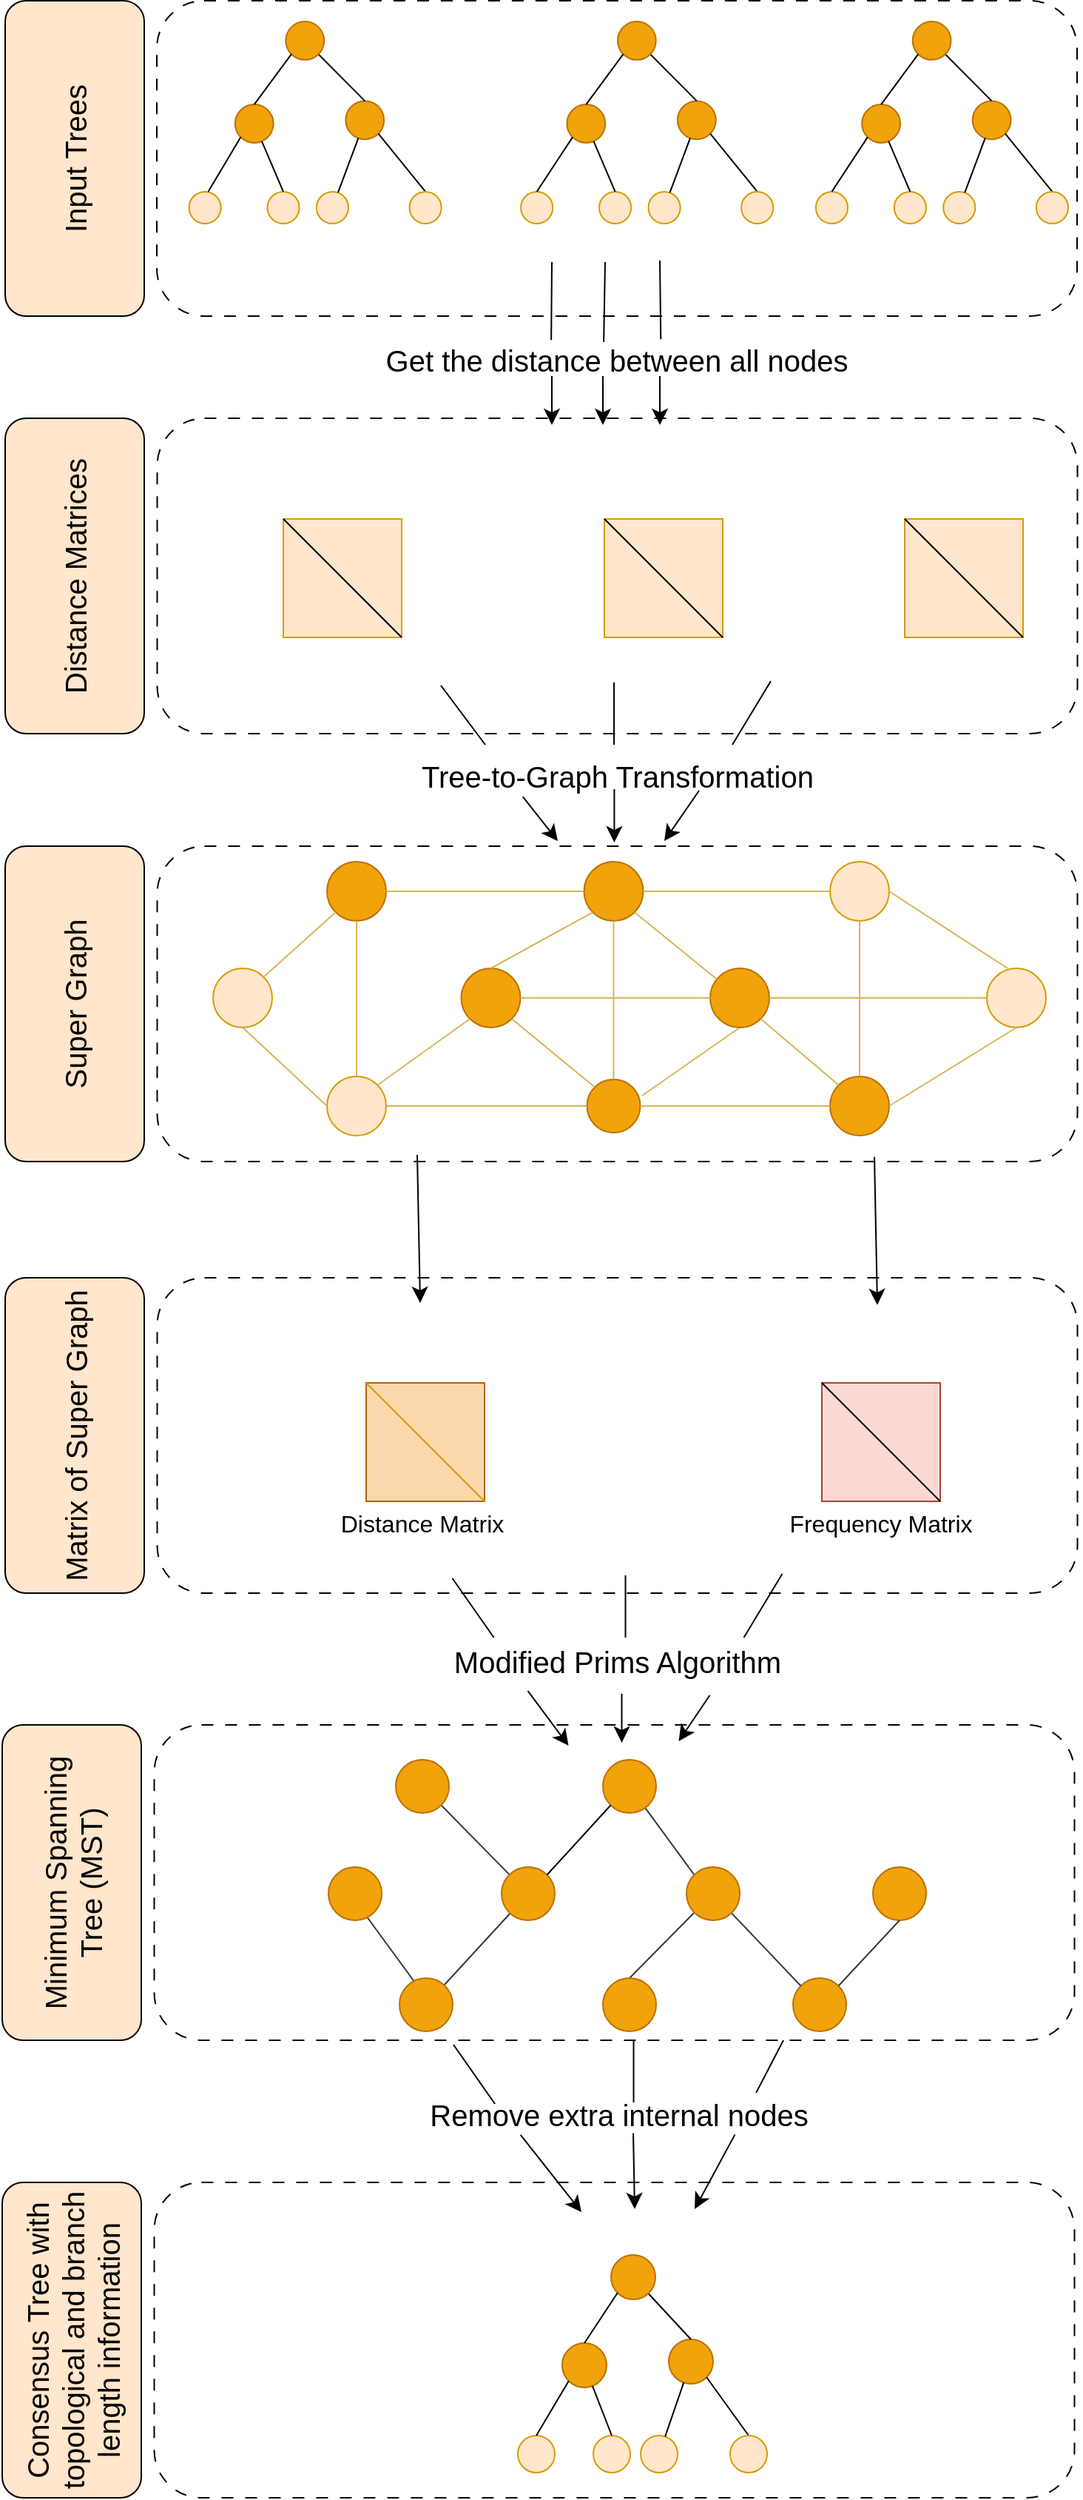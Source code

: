 <mxfile version="22.1.1" type="device" pages="3">
  <diagram name="Copy of Page-1" id="tC7sDbMbXKMarHyAKdnI">
    <mxGraphModel dx="976" dy="1742" grid="0" gridSize="12" guides="1" tooltips="1" connect="1" arrows="1" fold="1" page="0" pageScale="1" pageWidth="850" pageHeight="1100" math="0" shadow="0">
      <root>
        <mxCell id="7uaxJ8CPoCi_DnrY-XLY-0" />
        <mxCell id="7uaxJ8CPoCi_DnrY-XLY-1" parent="7uaxJ8CPoCi_DnrY-XLY-0" />
        <mxCell id="qEo4afx9TA5bRtrSpqiY-13" value="" style="rounded=1;whiteSpace=wrap;html=1;fontSize=16;dashed=1;dashPattern=8 8;" vertex="1" parent="7uaxJ8CPoCi_DnrY-XLY-1">
          <mxGeometry x="134.25" y="480" width="622" height="213" as="geometry" />
        </mxCell>
        <mxCell id="qEo4afx9TA5bRtrSpqiY-12" value="" style="rounded=1;whiteSpace=wrap;html=1;fontSize=16;dashed=1;dashPattern=8 8;" vertex="1" parent="7uaxJ8CPoCi_DnrY-XLY-1">
          <mxGeometry x="134.25" y="171" width="622" height="213" as="geometry" />
        </mxCell>
        <mxCell id="qEo4afx9TA5bRtrSpqiY-7" value="" style="rounded=1;whiteSpace=wrap;html=1;fontSize=16;dashed=1;dashPattern=8 8;" vertex="1" parent="7uaxJ8CPoCi_DnrY-XLY-1">
          <mxGeometry x="136.25" y="-131" width="622" height="213" as="geometry" />
        </mxCell>
        <mxCell id="qEo4afx9TA5bRtrSpqiY-3" value="" style="rounded=1;whiteSpace=wrap;html=1;fontSize=16;dashed=1;dashPattern=8 8;" vertex="1" parent="7uaxJ8CPoCi_DnrY-XLY-1">
          <mxGeometry x="136.25" y="-422.5" width="622" height="213" as="geometry" />
        </mxCell>
        <mxCell id="qEo4afx9TA5bRtrSpqiY-0" value="" style="rounded=1;whiteSpace=wrap;html=1;fontSize=16;dashed=1;dashPattern=8 8;" vertex="1" parent="7uaxJ8CPoCi_DnrY-XLY-1">
          <mxGeometry x="136.25" y="-711.5" width="622" height="213" as="geometry" />
        </mxCell>
        <mxCell id="7uaxJ8CPoCi_DnrY-XLY-2" value="" style="rounded=1;whiteSpace=wrap;html=1;fontSize=16;dashed=1;dashPattern=8 8;" vertex="1" parent="7uaxJ8CPoCi_DnrY-XLY-1">
          <mxGeometry x="136" y="-993.5" width="622" height="213" as="geometry" />
        </mxCell>
        <mxCell id="7uaxJ8CPoCi_DnrY-XLY-3" value="" style="whiteSpace=wrap;html=1;aspect=fixed;fillColor=#ffe6cc;strokeColor=#d79b00;" vertex="1" parent="7uaxJ8CPoCi_DnrY-XLY-1">
          <mxGeometry x="221.5" y="-643.5" width="80" height="80" as="geometry" />
        </mxCell>
        <mxCell id="7uaxJ8CPoCi_DnrY-XLY-4" value="" style="whiteSpace=wrap;html=1;aspect=fixed;fillColor=#ffe6cc;strokeColor=#d79b00;" vertex="1" parent="7uaxJ8CPoCi_DnrY-XLY-1">
          <mxGeometry x="641.5" y="-643.5" width="80" height="80" as="geometry" />
        </mxCell>
        <mxCell id="7uaxJ8CPoCi_DnrY-XLY-5" value="" style="whiteSpace=wrap;html=1;aspect=fixed;fillColor=#ffe6cc;strokeColor=#d79b00;" vertex="1" parent="7uaxJ8CPoCi_DnrY-XLY-1">
          <mxGeometry x="438.5" y="-643.5" width="80" height="80" as="geometry" />
        </mxCell>
        <mxCell id="7uaxJ8CPoCi_DnrY-XLY-6" value="" style="endArrow=none;html=1;rounded=0;exitX=0;exitY=0;exitDx=0;exitDy=0;entryX=1;entryY=1;entryDx=0;entryDy=0;" edge="1" parent="7uaxJ8CPoCi_DnrY-XLY-1" source="7uaxJ8CPoCi_DnrY-XLY-3" target="7uaxJ8CPoCi_DnrY-XLY-3">
          <mxGeometry width="50" height="50" relative="1" as="geometry">
            <mxPoint x="489" y="-550" as="sourcePoint" />
            <mxPoint x="539" y="-600" as="targetPoint" />
            <Array as="points" />
          </mxGeometry>
        </mxCell>
        <mxCell id="7uaxJ8CPoCi_DnrY-XLY-7" value="" style="endArrow=none;html=1;rounded=0;entryX=0;entryY=0;entryDx=0;entryDy=0;exitX=1;exitY=1;exitDx=0;exitDy=0;" edge="1" parent="7uaxJ8CPoCi_DnrY-XLY-1" source="7uaxJ8CPoCi_DnrY-XLY-5" target="7uaxJ8CPoCi_DnrY-XLY-5">
          <mxGeometry width="50" height="50" relative="1" as="geometry">
            <mxPoint x="579" y="-528" as="sourcePoint" />
            <mxPoint x="629" y="-578" as="targetPoint" />
          </mxGeometry>
        </mxCell>
        <mxCell id="7uaxJ8CPoCi_DnrY-XLY-8" value="" style="endArrow=none;html=1;rounded=0;entryX=0;entryY=0;entryDx=0;entryDy=0;exitX=1;exitY=1;exitDx=0;exitDy=0;" edge="1" parent="7uaxJ8CPoCi_DnrY-XLY-1" source="7uaxJ8CPoCi_DnrY-XLY-4" target="7uaxJ8CPoCi_DnrY-XLY-4">
          <mxGeometry width="50" height="50" relative="1" as="geometry">
            <mxPoint x="649" y="-550" as="sourcePoint" />
            <mxPoint x="699" y="-600" as="targetPoint" />
          </mxGeometry>
        </mxCell>
        <mxCell id="7uaxJ8CPoCi_DnrY-XLY-9" value="" style="line;strokeWidth=2;direction=south;html=1;" vertex="1" parent="7uaxJ8CPoCi_DnrY-XLY-1">
          <mxGeometry x="300" y="491" height="160" as="geometry" />
        </mxCell>
        <mxCell id="7uaxJ8CPoCi_DnrY-XLY-10" value="" style="line;strokeWidth=2;direction=south;html=1;" vertex="1" parent="7uaxJ8CPoCi_DnrY-XLY-1">
          <mxGeometry x="312" y="503" height="160" as="geometry" />
        </mxCell>
        <mxCell id="7uaxJ8CPoCi_DnrY-XLY-13" value="" style="line;strokeWidth=2;direction=south;html=1;" vertex="1" parent="7uaxJ8CPoCi_DnrY-XLY-1">
          <mxGeometry x="360" y="-516" height="160" as="geometry" />
        </mxCell>
        <mxCell id="7uaxJ8CPoCi_DnrY-XLY-27" value="" style="line;strokeWidth=2;direction=south;html=1;" vertex="1" parent="7uaxJ8CPoCi_DnrY-XLY-1">
          <mxGeometry x="372" y="-504" height="160" as="geometry" />
        </mxCell>
        <mxCell id="7uaxJ8CPoCi_DnrY-XLY-30" value="" style="endArrow=none;html=1;rounded=0;entryX=0.5;entryY=1;entryDx=0;entryDy=0;fillColor=#fff2cc;strokeColor=#d6b656;" edge="1" parent="7uaxJ8CPoCi_DnrY-XLY-1" target="7uaxJ8CPoCi_DnrY-XLY-31">
          <mxGeometry width="50" height="50" relative="1" as="geometry">
            <mxPoint x="464" y="-254" as="sourcePoint" />
            <mxPoint x="403" y="-334" as="targetPoint" />
          </mxGeometry>
        </mxCell>
        <mxCell id="7uaxJ8CPoCi_DnrY-XLY-42" value="" style="whiteSpace=wrap;html=1;aspect=fixed;fillColor=#fad7ac;strokeColor=#b46504;" vertex="1" parent="7uaxJ8CPoCi_DnrY-XLY-1">
          <mxGeometry x="277.5" y="-60" width="80" height="80" as="geometry" />
        </mxCell>
        <mxCell id="7uaxJ8CPoCi_DnrY-XLY-43" value="" style="whiteSpace=wrap;html=1;aspect=fixed;fillColor=#fad9d5;strokeColor=#ae4132;" vertex="1" parent="7uaxJ8CPoCi_DnrY-XLY-1">
          <mxGeometry x="585.5" y="-60" width="80" height="80" as="geometry" />
        </mxCell>
        <mxCell id="7uaxJ8CPoCi_DnrY-XLY-44" value="" style="endArrow=none;html=1;rounded=0;exitX=0;exitY=0;exitDx=0;exitDy=0;entryX=1;entryY=1;entryDx=0;entryDy=0;fillColor=#ffe6cc;strokeColor=#d79b00;" edge="1" parent="7uaxJ8CPoCi_DnrY-XLY-1" source="7uaxJ8CPoCi_DnrY-XLY-42" target="7uaxJ8CPoCi_DnrY-XLY-42">
          <mxGeometry width="50" height="50" relative="1" as="geometry">
            <mxPoint x="582" y="50" as="sourcePoint" />
            <mxPoint x="632" as="targetPoint" />
            <Array as="points" />
          </mxGeometry>
        </mxCell>
        <mxCell id="7uaxJ8CPoCi_DnrY-XLY-45" value="" style="endArrow=none;html=1;rounded=0;entryX=0;entryY=0;entryDx=0;entryDy=0;exitX=1;exitY=1;exitDx=0;exitDy=0;" edge="1" parent="7uaxJ8CPoCi_DnrY-XLY-1" source="7uaxJ8CPoCi_DnrY-XLY-43" target="7uaxJ8CPoCi_DnrY-XLY-43">
          <mxGeometry width="50" height="50" relative="1" as="geometry">
            <mxPoint x="763" y="72" as="sourcePoint" />
            <mxPoint x="813" y="22" as="targetPoint" />
          </mxGeometry>
        </mxCell>
        <mxCell id="7uaxJ8CPoCi_DnrY-XLY-47" value="" style="endArrow=none;html=1;rounded=0;entryX=0;entryY=1;entryDx=0;entryDy=0;exitX=0.5;exitY=0;exitDx=0;exitDy=0;fillColor=#cdeb8b;strokeColor=#36393d;" edge="1" parent="7uaxJ8CPoCi_DnrY-XLY-1" source="7uaxJ8CPoCi_DnrY-XLY-53" target="7uaxJ8CPoCi_DnrY-XLY-62">
          <mxGeometry width="50" height="50" relative="1" as="geometry">
            <mxPoint x="430" y="385" as="sourcePoint" />
            <mxPoint x="460" y="325" as="targetPoint" />
          </mxGeometry>
        </mxCell>
        <mxCell id="7uaxJ8CPoCi_DnrY-XLY-48" value="" style="endArrow=none;html=1;rounded=0;entryX=1;entryY=1;entryDx=0;entryDy=0;fillColor=#cdeb8b;strokeColor=#36393d;" edge="1" parent="7uaxJ8CPoCi_DnrY-XLY-1" source="7uaxJ8CPoCi_DnrY-XLY-60" target="7uaxJ8CPoCi_DnrY-XLY-56">
          <mxGeometry width="50" height="50" relative="1" as="geometry">
            <mxPoint x="380" y="325" as="sourcePoint" />
            <mxPoint x="330" y="265" as="targetPoint" />
          </mxGeometry>
        </mxCell>
        <mxCell id="7uaxJ8CPoCi_DnrY-XLY-50" value="" style="endArrow=none;html=1;rounded=0;fillColor=#cdeb8b;strokeColor=#36393d;exitX=0;exitY=0;exitDx=0;exitDy=0;" edge="1" parent="7uaxJ8CPoCi_DnrY-XLY-1" target="7uaxJ8CPoCi_DnrY-XLY-51" source="7uaxJ8CPoCi_DnrY-XLY-62">
          <mxGeometry width="50" height="50" relative="1" as="geometry">
            <mxPoint x="498" y="301" as="sourcePoint" />
            <mxPoint x="420" y="265" as="targetPoint" />
          </mxGeometry>
        </mxCell>
        <mxCell id="7uaxJ8CPoCi_DnrY-XLY-51" value="" style="ellipse;whiteSpace=wrap;html=1;aspect=fixed;fillColor=#f0a30a;strokeColor=#BD7000;fontColor=#000000;" vertex="1" parent="7uaxJ8CPoCi_DnrY-XLY-1">
          <mxGeometry x="437.5" y="194.5" width="36" height="36" as="geometry" />
        </mxCell>
        <mxCell id="7uaxJ8CPoCi_DnrY-XLY-52" value="" style="endArrow=none;html=1;rounded=0;entryX=1;entryY=1;entryDx=0;entryDy=0;exitX=0;exitY=0;exitDx=0;exitDy=0;fillColor=#cdeb8b;strokeColor=#36393d;" edge="1" parent="7uaxJ8CPoCi_DnrY-XLY-1" source="7uaxJ8CPoCi_DnrY-XLY-54" target="7uaxJ8CPoCi_DnrY-XLY-58">
          <mxGeometry width="50" height="50" relative="1" as="geometry">
            <mxPoint x="234" y="303" as="sourcePoint" />
            <mxPoint x="284" y="253" as="targetPoint" />
          </mxGeometry>
        </mxCell>
        <mxCell id="7uaxJ8CPoCi_DnrY-XLY-53" value="" style="ellipse;whiteSpace=wrap;html=1;aspect=fixed;fillColor=#f0a30a;strokeColor=#BD7000;fontColor=#000000;" vertex="1" parent="7uaxJ8CPoCi_DnrY-XLY-1">
          <mxGeometry x="437.5" y="342" width="36" height="36" as="geometry" />
        </mxCell>
        <mxCell id="7uaxJ8CPoCi_DnrY-XLY-54" value="" style="ellipse;whiteSpace=wrap;html=1;aspect=fixed;fillColor=#f0a30a;strokeColor=#BD7000;fontColor=#000000;" vertex="1" parent="7uaxJ8CPoCi_DnrY-XLY-1">
          <mxGeometry x="252" y="267" width="36" height="36" as="geometry" />
        </mxCell>
        <mxCell id="7uaxJ8CPoCi_DnrY-XLY-55" value="" style="ellipse;whiteSpace=wrap;html=1;aspect=fixed;fillColor=#f0a30a;strokeColor=#BD7000;fontColor=#000000;" vertex="1" parent="7uaxJ8CPoCi_DnrY-XLY-1">
          <mxGeometry x="566" y="342" width="36" height="36" as="geometry" />
        </mxCell>
        <mxCell id="7uaxJ8CPoCi_DnrY-XLY-56" value="" style="ellipse;whiteSpace=wrap;html=1;aspect=fixed;fillColor=#f0a30a;strokeColor=#BD7000;fontColor=#000000;" vertex="1" parent="7uaxJ8CPoCi_DnrY-XLY-1">
          <mxGeometry x="297.5" y="194.5" width="36" height="36" as="geometry" />
        </mxCell>
        <mxCell id="7uaxJ8CPoCi_DnrY-XLY-57" value="" style="endArrow=none;html=1;rounded=0;fillColor=#cdeb8b;strokeColor=#36393d;" edge="1" parent="7uaxJ8CPoCi_DnrY-XLY-1" source="7uaxJ8CPoCi_DnrY-XLY-60" target="7uaxJ8CPoCi_DnrY-XLY-58">
          <mxGeometry width="50" height="50" relative="1" as="geometry">
            <mxPoint x="420" y="265" as="sourcePoint" />
            <mxPoint x="318" y="409" as="targetPoint" />
            <Array as="points" />
          </mxGeometry>
        </mxCell>
        <mxCell id="7uaxJ8CPoCi_DnrY-XLY-58" value="" style="ellipse;whiteSpace=wrap;html=1;aspect=fixed;fillColor=#f0a30a;strokeColor=#BD7000;fontColor=#000000;" vertex="1" parent="7uaxJ8CPoCi_DnrY-XLY-1">
          <mxGeometry x="300" y="342" width="36" height="36" as="geometry" />
        </mxCell>
        <mxCell id="7uaxJ8CPoCi_DnrY-XLY-60" value="" style="ellipse;whiteSpace=wrap;html=1;aspect=fixed;fillColor=#f0a30a;strokeColor=#BD7000;fontColor=#000000;" vertex="1" parent="7uaxJ8CPoCi_DnrY-XLY-1">
          <mxGeometry x="369" y="267" width="36" height="36" as="geometry" />
        </mxCell>
        <mxCell id="7uaxJ8CPoCi_DnrY-XLY-61" value="" style="endArrow=none;html=1;rounded=0;exitX=0;exitY=0;exitDx=0;exitDy=0;fillColor=#cdeb8b;strokeColor=#36393d;" edge="1" parent="7uaxJ8CPoCi_DnrY-XLY-1" source="7uaxJ8CPoCi_DnrY-XLY-55" target="7uaxJ8CPoCi_DnrY-XLY-62">
          <mxGeometry width="50" height="50" relative="1" as="geometry">
            <mxPoint x="500" y="385" as="sourcePoint" />
            <mxPoint x="441" y="251" as="targetPoint" />
          </mxGeometry>
        </mxCell>
        <mxCell id="7uaxJ8CPoCi_DnrY-XLY-62" value="" style="ellipse;whiteSpace=wrap;html=1;aspect=fixed;fillColor=#f0a30a;strokeColor=#BD7000;fontColor=#000000;" vertex="1" parent="7uaxJ8CPoCi_DnrY-XLY-1">
          <mxGeometry x="494" y="267" width="36" height="36" as="geometry" />
        </mxCell>
        <mxCell id="7uaxJ8CPoCi_DnrY-XLY-63" value="" style="ellipse;whiteSpace=wrap;html=1;aspect=fixed;fillColor=#f0a30a;strokeColor=#BD7000;fontColor=#000000;" vertex="1" parent="7uaxJ8CPoCi_DnrY-XLY-1">
          <mxGeometry x="620" y="267" width="36" height="36" as="geometry" />
        </mxCell>
        <mxCell id="7uaxJ8CPoCi_DnrY-XLY-64" value="" style="endArrow=none;html=1;rounded=0;entryX=0.5;entryY=1;entryDx=0;entryDy=0;exitX=1;exitY=0;exitDx=0;exitDy=0;fillColor=#cdeb8b;strokeColor=#36393d;" edge="1" parent="7uaxJ8CPoCi_DnrY-XLY-1" source="7uaxJ8CPoCi_DnrY-XLY-55" target="7uaxJ8CPoCi_DnrY-XLY-63">
          <mxGeometry width="50" height="50" relative="1" as="geometry">
            <mxPoint x="234" y="303" as="sourcePoint" />
            <mxPoint x="284" y="253" as="targetPoint" />
          </mxGeometry>
        </mxCell>
        <mxCell id="7uaxJ8CPoCi_DnrY-XLY-65" value="&lt;font style=&quot;font-size: 20px;&quot;&gt;Get the distance between all nodes&lt;/font&gt;" style="text;strokeColor=none;fillColor=none;html=1;align=center;verticalAlign=middle;whiteSpace=wrap;rounded=0;fontSize=16;" vertex="1" parent="7uaxJ8CPoCi_DnrY-XLY-1">
          <mxGeometry x="141.25" y="-766" width="612" height="30" as="geometry" />
        </mxCell>
        <mxCell id="7uaxJ8CPoCi_DnrY-XLY-66" value="" style="endArrow=none;html=1;rounded=0;fontSize=12;startSize=8;endSize=8;curved=1;exitX=0.427;exitY=0.056;exitDx=0;exitDy=0;exitPerimeter=0;" edge="1" parent="7uaxJ8CPoCi_DnrY-XLY-1" source="7uaxJ8CPoCi_DnrY-XLY-65">
          <mxGeometry width="50" height="50" relative="1" as="geometry">
            <mxPoint x="620" y="-733" as="sourcePoint" />
            <mxPoint x="403" y="-817" as="targetPoint" />
          </mxGeometry>
        </mxCell>
        <mxCell id="7uaxJ8CPoCi_DnrY-XLY-67" value="" style="endArrow=classic;html=1;rounded=0;fontSize=12;startSize=8;endSize=8;curved=1;" edge="1" parent="7uaxJ8CPoCi_DnrY-XLY-1">
          <mxGeometry width="50" height="50" relative="1" as="geometry">
            <mxPoint x="403" y="-740" as="sourcePoint" />
            <mxPoint x="403" y="-707" as="targetPoint" />
          </mxGeometry>
        </mxCell>
        <mxCell id="7uaxJ8CPoCi_DnrY-XLY-68" value="" style="endArrow=none;html=1;rounded=0;fontSize=12;startSize=8;endSize=8;curved=1;exitX=0.485;exitY=0.1;exitDx=0;exitDy=0;exitPerimeter=0;" edge="1" parent="7uaxJ8CPoCi_DnrY-XLY-1" source="7uaxJ8CPoCi_DnrY-XLY-65">
          <mxGeometry width="50" height="50" relative="1" as="geometry">
            <mxPoint x="437.5" y="-776" as="sourcePoint" />
            <mxPoint x="439" y="-817" as="targetPoint" />
          </mxGeometry>
        </mxCell>
        <mxCell id="7uaxJ8CPoCi_DnrY-XLY-69" value="" style="endArrow=none;html=1;rounded=0;fontSize=12;startSize=8;endSize=8;curved=1;exitX=0.548;exitY=0.038;exitDx=0;exitDy=0;exitPerimeter=0;" edge="1" parent="7uaxJ8CPoCi_DnrY-XLY-1" source="7uaxJ8CPoCi_DnrY-XLY-65">
          <mxGeometry width="50" height="50" relative="1" as="geometry">
            <mxPoint x="476" y="-776" as="sourcePoint" />
            <mxPoint x="476" y="-818" as="targetPoint" />
          </mxGeometry>
        </mxCell>
        <mxCell id="7uaxJ8CPoCi_DnrY-XLY-70" value="" style="endArrow=classic;html=1;rounded=0;fontSize=12;startSize=8;endSize=8;curved=1;" edge="1" parent="7uaxJ8CPoCi_DnrY-XLY-1">
          <mxGeometry width="50" height="50" relative="1" as="geometry">
            <mxPoint x="437.5" y="-740" as="sourcePoint" />
            <mxPoint x="437.5" y="-707" as="targetPoint" />
          </mxGeometry>
        </mxCell>
        <mxCell id="7uaxJ8CPoCi_DnrY-XLY-71" value="" style="endArrow=classic;html=1;rounded=0;fontSize=12;startSize=8;endSize=8;curved=1;" edge="1" parent="7uaxJ8CPoCi_DnrY-XLY-1">
          <mxGeometry width="50" height="50" relative="1" as="geometry">
            <mxPoint x="476" y="-740" as="sourcePoint" />
            <mxPoint x="476" y="-707" as="targetPoint" />
          </mxGeometry>
        </mxCell>
        <mxCell id="7uaxJ8CPoCi_DnrY-XLY-72" value="&lt;font style=&quot;font-size: 20px;&quot;&gt;Tree-to-Graph Transformation&lt;/font&gt;" style="text;strokeColor=none;fillColor=none;html=1;align=center;verticalAlign=middle;whiteSpace=wrap;rounded=0;fontSize=16;" vertex="1" parent="7uaxJ8CPoCi_DnrY-XLY-1">
          <mxGeometry x="171.75" y="-485" width="551" height="30" as="geometry" />
        </mxCell>
        <mxCell id="7uaxJ8CPoCi_DnrY-XLY-73" value="" style="endArrow=classic;html=1;rounded=0;fontSize=12;startSize=8;endSize=8;curved=1;" edge="1" parent="7uaxJ8CPoCi_DnrY-XLY-1">
          <mxGeometry width="50" height="50" relative="1" as="geometry">
            <mxPoint x="445.21" y="-461" as="sourcePoint" />
            <mxPoint x="445.21" y="-425" as="targetPoint" />
          </mxGeometry>
        </mxCell>
        <mxCell id="7uaxJ8CPoCi_DnrY-XLY-74" value="" style="endArrow=classic;html=1;rounded=0;fontSize=12;startSize=8;endSize=8;curved=1;" edge="1" parent="7uaxJ8CPoCi_DnrY-XLY-1">
          <mxGeometry width="50" height="50" relative="1" as="geometry">
            <mxPoint x="502.5" y="-460" as="sourcePoint" />
            <mxPoint x="479" y="-426" as="targetPoint" />
          </mxGeometry>
        </mxCell>
        <mxCell id="7uaxJ8CPoCi_DnrY-XLY-75" value="" style="endArrow=classic;html=1;rounded=0;fontSize=12;startSize=8;endSize=8;curved=1;exitX=0.384;exitY=0.968;exitDx=0;exitDy=0;exitPerimeter=0;" edge="1" parent="7uaxJ8CPoCi_DnrY-XLY-1" source="7uaxJ8CPoCi_DnrY-XLY-72">
          <mxGeometry width="50" height="50" relative="1" as="geometry">
            <mxPoint x="407" y="-459" as="sourcePoint" />
            <mxPoint x="407" y="-426" as="targetPoint" />
          </mxGeometry>
        </mxCell>
        <mxCell id="7uaxJ8CPoCi_DnrY-XLY-76" value="" style="endArrow=none;html=1;rounded=0;fontSize=12;startSize=8;endSize=8;curved=1;" edge="1" parent="7uaxJ8CPoCi_DnrY-XLY-1">
          <mxGeometry width="50" height="50" relative="1" as="geometry">
            <mxPoint x="358" y="-491" as="sourcePoint" />
            <mxPoint x="328" y="-531" as="targetPoint" />
          </mxGeometry>
        </mxCell>
        <mxCell id="7uaxJ8CPoCi_DnrY-XLY-77" value="" style="endArrow=none;html=1;rounded=0;fontSize=12;startSize=8;endSize=8;curved=1;exitX=0.466;exitY=0.1;exitDx=0;exitDy=0;exitPerimeter=0;" edge="1" parent="7uaxJ8CPoCi_DnrY-XLY-1">
          <mxGeometry width="50" height="50" relative="1" as="geometry">
            <mxPoint x="445" y="-491" as="sourcePoint" />
            <mxPoint x="445" y="-533" as="targetPoint" />
          </mxGeometry>
        </mxCell>
        <mxCell id="7uaxJ8CPoCi_DnrY-XLY-78" value="" style="endArrow=none;html=1;rounded=0;fontSize=12;startSize=8;endSize=8;curved=1;exitX=0.466;exitY=0.1;exitDx=0;exitDy=0;exitPerimeter=0;" edge="1" parent="7uaxJ8CPoCi_DnrY-XLY-1">
          <mxGeometry width="50" height="50" relative="1" as="geometry">
            <mxPoint x="525" y="-491" as="sourcePoint" />
            <mxPoint x="551" y="-534" as="targetPoint" />
          </mxGeometry>
        </mxCell>
        <mxCell id="7uaxJ8CPoCi_DnrY-XLY-79" value="" style="endArrow=classic;html=1;rounded=0;fontSize=12;startSize=8;endSize=8;curved=1;" edge="1" parent="7uaxJ8CPoCi_DnrY-XLY-1">
          <mxGeometry width="50" height="50" relative="1" as="geometry">
            <mxPoint x="312" y="-214" as="sourcePoint" />
            <mxPoint x="314" y="-114" as="targetPoint" />
          </mxGeometry>
        </mxCell>
        <mxCell id="7uaxJ8CPoCi_DnrY-XLY-80" value="" style="endArrow=classic;html=1;rounded=0;fontSize=12;startSize=8;endSize=8;curved=1;" edge="1" parent="7uaxJ8CPoCi_DnrY-XLY-1">
          <mxGeometry width="50" height="50" relative="1" as="geometry">
            <mxPoint x="621" y="-212.62" as="sourcePoint" />
            <mxPoint x="623" y="-112.62" as="targetPoint" />
          </mxGeometry>
        </mxCell>
        <mxCell id="7uaxJ8CPoCi_DnrY-XLY-81" value="&lt;font style=&quot;font-size: 20px;&quot;&gt;Modified Prims Algorithm&lt;/font&gt;" style="text;strokeColor=none;fillColor=none;html=1;align=center;verticalAlign=middle;whiteSpace=wrap;rounded=0;fontSize=16;" vertex="1" parent="7uaxJ8CPoCi_DnrY-XLY-1">
          <mxGeometry x="154.5" y="113" width="585" height="30" as="geometry" />
        </mxCell>
        <mxCell id="7uaxJ8CPoCi_DnrY-XLY-82" value="" style="endArrow=classic;html=1;rounded=0;fontSize=12;startSize=8;endSize=8;curved=1;" edge="1" parent="7uaxJ8CPoCi_DnrY-XLY-1">
          <mxGeometry width="50" height="50" relative="1" as="geometry">
            <mxPoint x="450.25" y="150" as="sourcePoint" />
            <mxPoint x="450.25" y="183" as="targetPoint" />
          </mxGeometry>
        </mxCell>
        <mxCell id="7uaxJ8CPoCi_DnrY-XLY-83" value="" style="endArrow=classic;html=1;rounded=0;fontSize=12;startSize=8;endSize=8;curved=1;" edge="1" parent="7uaxJ8CPoCi_DnrY-XLY-1">
          <mxGeometry width="50" height="50" relative="1" as="geometry">
            <mxPoint x="509.75" y="151" as="sourcePoint" />
            <mxPoint x="488.75" y="182" as="targetPoint" />
          </mxGeometry>
        </mxCell>
        <mxCell id="7uaxJ8CPoCi_DnrY-XLY-84" value="" style="endArrow=classic;html=1;rounded=0;fontSize=12;startSize=8;endSize=8;curved=1;exitX=0.387;exitY=1.203;exitDx=0;exitDy=0;exitPerimeter=0;" edge="1" parent="7uaxJ8CPoCi_DnrY-XLY-1">
          <mxGeometry width="50" height="50" relative="1" as="geometry">
            <mxPoint x="386.75" y="148" as="sourcePoint" />
            <mxPoint x="414.25" y="185" as="targetPoint" />
          </mxGeometry>
        </mxCell>
        <mxCell id="7uaxJ8CPoCi_DnrY-XLY-85" value="" style="endArrow=none;html=1;rounded=0;fontSize=12;startSize=8;endSize=8;curved=1;exitX=0.466;exitY=0.1;exitDx=0;exitDy=0;exitPerimeter=0;" edge="1" parent="7uaxJ8CPoCi_DnrY-XLY-1">
          <mxGeometry width="50" height="50" relative="1" as="geometry">
            <mxPoint x="363.8" y="112" as="sourcePoint" />
            <mxPoint x="335.75" y="72" as="targetPoint" />
          </mxGeometry>
        </mxCell>
        <mxCell id="7uaxJ8CPoCi_DnrY-XLY-86" value="" style="endArrow=none;html=1;rounded=0;fontSize=12;startSize=8;endSize=8;curved=1;exitX=0.466;exitY=0.1;exitDx=0;exitDy=0;exitPerimeter=0;" edge="1" parent="7uaxJ8CPoCi_DnrY-XLY-1">
          <mxGeometry width="50" height="50" relative="1" as="geometry">
            <mxPoint x="452.75" y="112" as="sourcePoint" />
            <mxPoint x="452.75" y="70" as="targetPoint" />
          </mxGeometry>
        </mxCell>
        <mxCell id="7uaxJ8CPoCi_DnrY-XLY-87" value="" style="endArrow=none;html=1;rounded=0;fontSize=12;startSize=8;endSize=8;curved=1;exitX=0.466;exitY=0.1;exitDx=0;exitDy=0;exitPerimeter=0;" edge="1" parent="7uaxJ8CPoCi_DnrY-XLY-1">
          <mxGeometry width="50" height="50" relative="1" as="geometry">
            <mxPoint x="532.75" y="112" as="sourcePoint" />
            <mxPoint x="558.75" y="69" as="targetPoint" />
          </mxGeometry>
        </mxCell>
        <mxCell id="7uaxJ8CPoCi_DnrY-XLY-88" value="&lt;font style=&quot;font-size: 20px;&quot;&gt;Remove extra internal nodes&lt;/font&gt;" style="text;strokeColor=none;fillColor=none;html=1;align=center;verticalAlign=middle;whiteSpace=wrap;rounded=0;fontSize=16;" vertex="1" parent="7uaxJ8CPoCi_DnrY-XLY-1">
          <mxGeometry x="230.5" y="419" width="435" height="30" as="geometry" />
        </mxCell>
        <mxCell id="7uaxJ8CPoCi_DnrY-XLY-89" value="" style="endArrow=classic;html=1;rounded=0;fontSize=12;startSize=8;endSize=8;curved=1;exitX=0.523;exitY=0.926;exitDx=0;exitDy=0;exitPerimeter=0;" edge="1" parent="7uaxJ8CPoCi_DnrY-XLY-1" source="7uaxJ8CPoCi_DnrY-XLY-88">
          <mxGeometry width="50" height="50" relative="1" as="geometry">
            <mxPoint x="459" y="454" as="sourcePoint" />
            <mxPoint x="459" y="498" as="targetPoint" />
          </mxGeometry>
        </mxCell>
        <mxCell id="7uaxJ8CPoCi_DnrY-XLY-90" value="" style="endArrow=classic;html=1;rounded=0;fontSize=12;startSize=8;endSize=8;curved=1;exitX=0.681;exitY=0.956;exitDx=0;exitDy=0;exitPerimeter=0;" edge="1" parent="7uaxJ8CPoCi_DnrY-XLY-1" source="7uaxJ8CPoCi_DnrY-XLY-88">
          <mxGeometry width="50" height="50" relative="1" as="geometry">
            <mxPoint x="518.5" y="466" as="sourcePoint" />
            <mxPoint x="499.5" y="498" as="targetPoint" />
          </mxGeometry>
        </mxCell>
        <mxCell id="7uaxJ8CPoCi_DnrY-XLY-91" value="" style="endArrow=classic;html=1;rounded=0;fontSize=12;startSize=8;endSize=8;curved=1;exitX=0.348;exitY=0.963;exitDx=0;exitDy=0;exitPerimeter=0;" edge="1" parent="7uaxJ8CPoCi_DnrY-XLY-1" source="7uaxJ8CPoCi_DnrY-XLY-88">
          <mxGeometry width="50" height="50" relative="1" as="geometry">
            <mxPoint x="395.5" y="463" as="sourcePoint" />
            <mxPoint x="423" y="500" as="targetPoint" />
          </mxGeometry>
        </mxCell>
        <mxCell id="7uaxJ8CPoCi_DnrY-XLY-92" value="" style="endArrow=none;html=1;rounded=0;fontSize=12;startSize=8;endSize=8;curved=1;exitX=0.466;exitY=0.1;exitDx=0;exitDy=0;exitPerimeter=0;" edge="1" parent="7uaxJ8CPoCi_DnrY-XLY-1">
          <mxGeometry width="50" height="50" relative="1" as="geometry">
            <mxPoint x="364.55" y="427" as="sourcePoint" />
            <mxPoint x="336.5" y="387" as="targetPoint" />
          </mxGeometry>
        </mxCell>
        <mxCell id="7uaxJ8CPoCi_DnrY-XLY-93" value="" style="endArrow=none;html=1;rounded=0;fontSize=12;startSize=8;endSize=8;curved=1;exitX=0.466;exitY=0.1;exitDx=0;exitDy=0;exitPerimeter=0;" edge="1" parent="7uaxJ8CPoCi_DnrY-XLY-1">
          <mxGeometry width="50" height="50" relative="1" as="geometry">
            <mxPoint x="458.26" y="426" as="sourcePoint" />
            <mxPoint x="458.26" y="384" as="targetPoint" />
          </mxGeometry>
        </mxCell>
        <mxCell id="7uaxJ8CPoCi_DnrY-XLY-94" value="" style="endArrow=none;html=1;rounded=0;fontSize=12;startSize=8;endSize=8;curved=1;exitX=0.714;exitY=0.015;exitDx=0;exitDy=0;exitPerimeter=0;" edge="1" parent="7uaxJ8CPoCi_DnrY-XLY-1" source="7uaxJ8CPoCi_DnrY-XLY-88">
          <mxGeometry width="50" height="50" relative="1" as="geometry">
            <mxPoint x="533.5" y="427" as="sourcePoint" />
            <mxPoint x="559.5" y="384" as="targetPoint" />
          </mxGeometry>
        </mxCell>
        <mxCell id="7uaxJ8CPoCi_DnrY-XLY-112" value="Frequency Matrix" style="text;strokeColor=none;fillColor=none;html=1;align=center;verticalAlign=middle;whiteSpace=wrap;rounded=0;fontSize=16;" vertex="1" parent="7uaxJ8CPoCi_DnrY-XLY-1">
          <mxGeometry x="490" y="20" width="271" height="30" as="geometry" />
        </mxCell>
        <mxCell id="7uaxJ8CPoCi_DnrY-XLY-113" value="Distance Matrix" style="text;strokeColor=none;fillColor=none;html=1;align=center;verticalAlign=middle;whiteSpace=wrap;rounded=0;fontSize=16;" vertex="1" parent="7uaxJ8CPoCi_DnrY-XLY-1">
          <mxGeometry x="180" y="20" width="271" height="30" as="geometry" />
        </mxCell>
        <mxCell id="7uaxJ8CPoCi_DnrY-XLY-114" value="" style="group" vertex="1" connectable="0" parent="7uaxJ8CPoCi_DnrY-XLY-1">
          <mxGeometry x="157.75" y="-979.5" width="601.25" height="187.5" as="geometry" />
        </mxCell>
        <mxCell id="7uaxJ8CPoCi_DnrY-XLY-115" value="" style="endArrow=none;html=1;rounded=0;" edge="1" parent="7uaxJ8CPoCi_DnrY-XLY-114" source="7uaxJ8CPoCi_DnrY-XLY-121">
          <mxGeometry width="50" height="50" relative="1" as="geometry">
            <mxPoint x="170.302" y="123.43" as="sourcePoint" />
            <mxPoint x="87.228" y="10.364" as="targetPoint" />
          </mxGeometry>
        </mxCell>
        <mxCell id="7uaxJ8CPoCi_DnrY-XLY-116" value="" style="endArrow=none;html=1;rounded=0;" edge="1" parent="7uaxJ8CPoCi_DnrY-XLY-114" source="7uaxJ8CPoCi_DnrY-XLY-119">
          <mxGeometry width="50" height="50" relative="1" as="geometry">
            <mxPoint x="97.612" y="123.43" as="sourcePoint" />
            <mxPoint x="128.765" y="66.897" as="targetPoint" />
          </mxGeometry>
        </mxCell>
        <mxCell id="7uaxJ8CPoCi_DnrY-XLY-117" value="" style="endArrow=none;html=1;rounded=0;" edge="1" parent="7uaxJ8CPoCi_DnrY-XLY-114" target="7uaxJ8CPoCi_DnrY-XLY-118">
          <mxGeometry width="50" height="50" relative="1" as="geometry">
            <mxPoint x="45.691" y="66.897" as="sourcePoint" />
            <mxPoint x="76.844" y="123.43" as="targetPoint" />
          </mxGeometry>
        </mxCell>
        <mxCell id="7uaxJ8CPoCi_DnrY-XLY-118" value="&lt;b&gt;&lt;br&gt;&lt;/b&gt;" style="ellipse;whiteSpace=wrap;html=1;aspect=fixed;fontSize=20;fillColor=#f0a30a;strokeColor=#BD7000;fontColor=#000000;" vertex="1" parent="7uaxJ8CPoCi_DnrY-XLY-114">
          <mxGeometry x="31.153" y="56.062" width="25.897" height="25.897" as="geometry" />
        </mxCell>
        <mxCell id="7uaxJ8CPoCi_DnrY-XLY-119" value="&lt;b&gt;&lt;br&gt;&lt;/b&gt;" style="ellipse;whiteSpace=wrap;html=1;aspect=fixed;fontSize=20;fillColor=#f0a30a;strokeColor=#BD7000;fontColor=#000000;" vertex="1" parent="7uaxJ8CPoCi_DnrY-XLY-114">
          <mxGeometry x="105.92" y="53.706" width="25.897" height="25.897" as="geometry" />
        </mxCell>
        <mxCell id="7uaxJ8CPoCi_DnrY-XLY-120" value="" style="endArrow=none;html=1;rounded=0;exitX=0.5;exitY=0;exitDx=0;exitDy=0;" edge="1" parent="7uaxJ8CPoCi_DnrY-XLY-114" source="7uaxJ8CPoCi_DnrY-XLY-119" target="7uaxJ8CPoCi_DnrY-XLY-121">
          <mxGeometry width="50" height="50" relative="1" as="geometry">
            <mxPoint x="116.304" y="55.59" as="sourcePoint" />
            <mxPoint x="87.228" y="10.364" as="targetPoint" />
          </mxGeometry>
        </mxCell>
        <mxCell id="7uaxJ8CPoCi_DnrY-XLY-121" value="&lt;b&gt;&lt;br&gt;&lt;/b&gt;" style="ellipse;whiteSpace=wrap;html=1;aspect=fixed;fontSize=20;fillColor=#f0a30a;strokeColor=#BD7000;fontColor=#000000;" vertex="1" parent="7uaxJ8CPoCi_DnrY-XLY-114">
          <mxGeometry x="65.421" width="25.897" height="25.897" as="geometry" />
        </mxCell>
        <mxCell id="7uaxJ8CPoCi_DnrY-XLY-122" value="" style="endArrow=none;html=1;rounded=0;fontSize=12;startSize=8;endSize=8;curved=1;exitX=1;exitY=1;exitDx=0;exitDy=0;entryX=0.5;entryY=0;entryDx=0;entryDy=0;" edge="1" parent="7uaxJ8CPoCi_DnrY-XLY-114" source="7uaxJ8CPoCi_DnrY-XLY-119" target="7uaxJ8CPoCi_DnrY-XLY-128">
          <mxGeometry width="50" height="50" relative="1" as="geometry">
            <mxPoint x="106.958" y="80.088" as="sourcePoint" />
            <mxPoint x="166.149" y="121.545" as="targetPoint" />
          </mxGeometry>
        </mxCell>
        <mxCell id="7uaxJ8CPoCi_DnrY-XLY-123" value="" style="ellipse;whiteSpace=wrap;html=1;aspect=fixed;fontSize=20;fillColor=#ffe6cc;strokeColor=#d79b00;" vertex="1" parent="7uaxJ8CPoCi_DnrY-XLY-114">
          <mxGeometry y="114.95" width="21.581" height="21.581" as="geometry" />
        </mxCell>
        <mxCell id="7uaxJ8CPoCi_DnrY-XLY-124" value="" style="ellipse;whiteSpace=wrap;html=1;aspect=fixed;fontSize=20;fillColor=#ffe6cc;strokeColor=#d79b00;" vertex="1" parent="7uaxJ8CPoCi_DnrY-XLY-114">
          <mxGeometry x="52.96" y="114.95" width="21.581" height="21.581" as="geometry" />
        </mxCell>
        <mxCell id="7uaxJ8CPoCi_DnrY-XLY-125" value="" style="endArrow=none;html=1;rounded=0;entryX=0.5;entryY=0;entryDx=0;entryDy=0;" edge="1" parent="7uaxJ8CPoCi_DnrY-XLY-114" source="7uaxJ8CPoCi_DnrY-XLY-118" target="7uaxJ8CPoCi_DnrY-XLY-124">
          <mxGeometry width="50" height="50" relative="1" as="geometry">
            <mxPoint x="45.691" y="66.897" as="sourcePoint" />
            <mxPoint x="76.844" y="123.43" as="targetPoint" />
          </mxGeometry>
        </mxCell>
        <mxCell id="7uaxJ8CPoCi_DnrY-XLY-126" value="" style="endArrow=none;html=1;rounded=0;" edge="1" parent="7uaxJ8CPoCi_DnrY-XLY-114" target="7uaxJ8CPoCi_DnrY-XLY-127">
          <mxGeometry width="50" height="50" relative="1" as="geometry">
            <mxPoint x="97.612" y="123.43" as="sourcePoint" />
            <mxPoint x="119.419" y="84.799" as="targetPoint" />
          </mxGeometry>
        </mxCell>
        <mxCell id="7uaxJ8CPoCi_DnrY-XLY-127" value="" style="ellipse;whiteSpace=wrap;html=1;aspect=fixed;fontSize=20;fillColor=#ffe6cc;strokeColor=#d79b00;" vertex="1" parent="7uaxJ8CPoCi_DnrY-XLY-114">
          <mxGeometry x="86.19" y="114.95" width="21.581" height="21.581" as="geometry" />
        </mxCell>
        <mxCell id="7uaxJ8CPoCi_DnrY-XLY-128" value="" style="ellipse;whiteSpace=wrap;html=1;aspect=fixed;fontSize=20;fillColor=#ffe6cc;strokeColor=#d79b00;" vertex="1" parent="7uaxJ8CPoCi_DnrY-XLY-114">
          <mxGeometry x="149.014" y="114.95" width="21.581" height="21.581" as="geometry" />
        </mxCell>
        <mxCell id="7uaxJ8CPoCi_DnrY-XLY-129" value="" style="endArrow=none;html=1;rounded=0;" edge="1" parent="7uaxJ8CPoCi_DnrY-XLY-114" source="7uaxJ8CPoCi_DnrY-XLY-127" target="7uaxJ8CPoCi_DnrY-XLY-119">
          <mxGeometry width="50" height="50" relative="1" as="geometry">
            <mxPoint x="97.612" y="123.43" as="sourcePoint" />
            <mxPoint x="128.765" y="66.897" as="targetPoint" />
          </mxGeometry>
        </mxCell>
        <mxCell id="7uaxJ8CPoCi_DnrY-XLY-130" value="" style="endArrow=none;html=1;rounded=0;fontSize=12;startSize=8;endSize=8;curved=1;entryX=0;entryY=1;entryDx=0;entryDy=0;exitX=0.5;exitY=0;exitDx=0;exitDy=0;" edge="1" parent="7uaxJ8CPoCi_DnrY-XLY-114" source="7uaxJ8CPoCi_DnrY-XLY-118" target="7uaxJ8CPoCi_DnrY-XLY-121">
          <mxGeometry width="50" height="50" relative="1" as="geometry">
            <mxPoint x="74.767" y="71.608" as="sourcePoint" />
            <mxPoint x="126.688" y="24.497" as="targetPoint" />
          </mxGeometry>
        </mxCell>
        <mxCell id="7uaxJ8CPoCi_DnrY-XLY-131" value="" style="endArrow=none;html=1;rounded=0;fontSize=12;startSize=8;endSize=8;curved=1;entryX=0;entryY=1;entryDx=0;entryDy=0;exitX=0.5;exitY=0;exitDx=0;exitDy=0;" edge="1" parent="7uaxJ8CPoCi_DnrY-XLY-114" target="7uaxJ8CPoCi_DnrY-XLY-118">
          <mxGeometry width="50" height="50" relative="1" as="geometry">
            <mxPoint x="12.98" y="114.95" as="sourcePoint" />
            <mxPoint x="148.495" y="17.902" as="targetPoint" />
          </mxGeometry>
        </mxCell>
        <mxCell id="7uaxJ8CPoCi_DnrY-XLY-132" value="" style="endArrow=none;html=1;rounded=0;" edge="1" parent="7uaxJ8CPoCi_DnrY-XLY-114" source="7uaxJ8CPoCi_DnrY-XLY-138">
          <mxGeometry width="50" height="50" relative="1" as="geometry">
            <mxPoint x="394.603" y="123.43" as="sourcePoint" />
            <mxPoint x="311.528" y="10.364" as="targetPoint" />
          </mxGeometry>
        </mxCell>
        <mxCell id="7uaxJ8CPoCi_DnrY-XLY-133" value="" style="endArrow=none;html=1;rounded=0;" edge="1" parent="7uaxJ8CPoCi_DnrY-XLY-114" source="7uaxJ8CPoCi_DnrY-XLY-136">
          <mxGeometry width="50" height="50" relative="1" as="geometry">
            <mxPoint x="321.913" y="123.43" as="sourcePoint" />
            <mxPoint x="353.066" y="66.897" as="targetPoint" />
          </mxGeometry>
        </mxCell>
        <mxCell id="7uaxJ8CPoCi_DnrY-XLY-134" value="" style="endArrow=none;html=1;rounded=0;" edge="1" parent="7uaxJ8CPoCi_DnrY-XLY-114" target="7uaxJ8CPoCi_DnrY-XLY-135">
          <mxGeometry width="50" height="50" relative="1" as="geometry">
            <mxPoint x="269.991" y="66.897" as="sourcePoint" />
            <mxPoint x="301.144" y="123.43" as="targetPoint" />
          </mxGeometry>
        </mxCell>
        <mxCell id="7uaxJ8CPoCi_DnrY-XLY-135" value="&lt;b&gt;&lt;br&gt;&lt;/b&gt;" style="ellipse;whiteSpace=wrap;html=1;aspect=fixed;fontSize=20;fillColor=#f0a30a;strokeColor=#BD7000;fontColor=#000000;" vertex="1" parent="7uaxJ8CPoCi_DnrY-XLY-114">
          <mxGeometry x="255.453" y="56.062" width="25.897" height="25.897" as="geometry" />
        </mxCell>
        <mxCell id="7uaxJ8CPoCi_DnrY-XLY-136" value="&lt;b&gt;&lt;br&gt;&lt;/b&gt;" style="ellipse;whiteSpace=wrap;html=1;aspect=fixed;fontSize=20;fillColor=#f0a30a;strokeColor=#BD7000;fontColor=#000000;" vertex="1" parent="7uaxJ8CPoCi_DnrY-XLY-114">
          <mxGeometry x="330.22" y="53.706" width="25.897" height="25.897" as="geometry" />
        </mxCell>
        <mxCell id="7uaxJ8CPoCi_DnrY-XLY-137" value="" style="endArrow=none;html=1;rounded=0;exitX=0.5;exitY=0;exitDx=0;exitDy=0;" edge="1" parent="7uaxJ8CPoCi_DnrY-XLY-114" source="7uaxJ8CPoCi_DnrY-XLY-136" target="7uaxJ8CPoCi_DnrY-XLY-138">
          <mxGeometry width="50" height="50" relative="1" as="geometry">
            <mxPoint x="340.604" y="55.59" as="sourcePoint" />
            <mxPoint x="311.528" y="10.364" as="targetPoint" />
          </mxGeometry>
        </mxCell>
        <mxCell id="7uaxJ8CPoCi_DnrY-XLY-138" value="&lt;b&gt;&lt;br&gt;&lt;/b&gt;" style="ellipse;whiteSpace=wrap;html=1;aspect=fixed;fontSize=20;fillColor=#f0a30a;strokeColor=#BD7000;fontColor=#000000;" vertex="1" parent="7uaxJ8CPoCi_DnrY-XLY-114">
          <mxGeometry x="289.722" width="25.897" height="25.897" as="geometry" />
        </mxCell>
        <mxCell id="7uaxJ8CPoCi_DnrY-XLY-139" value="" style="endArrow=none;html=1;rounded=0;fontSize=12;startSize=8;endSize=8;curved=1;exitX=1;exitY=1;exitDx=0;exitDy=0;entryX=0.5;entryY=0;entryDx=0;entryDy=0;" edge="1" parent="7uaxJ8CPoCi_DnrY-XLY-114" source="7uaxJ8CPoCi_DnrY-XLY-136" target="7uaxJ8CPoCi_DnrY-XLY-144">
          <mxGeometry width="50" height="50" relative="1" as="geometry">
            <mxPoint x="331.259" y="80.088" as="sourcePoint" />
            <mxPoint x="390.449" y="121.545" as="targetPoint" />
          </mxGeometry>
        </mxCell>
        <mxCell id="7uaxJ8CPoCi_DnrY-XLY-140" value="" style="ellipse;whiteSpace=wrap;html=1;aspect=fixed;fontSize=20;fillColor=#ffe6cc;strokeColor=#d79b00;" vertex="1" parent="7uaxJ8CPoCi_DnrY-XLY-114">
          <mxGeometry x="224.301" y="114.95" width="21.581" height="21.581" as="geometry" />
        </mxCell>
        <mxCell id="7uaxJ8CPoCi_DnrY-XLY-141" value="" style="ellipse;whiteSpace=wrap;html=1;aspect=fixed;fontSize=20;fillColor=#ffe6cc;strokeColor=#d79b00;" vertex="1" parent="7uaxJ8CPoCi_DnrY-XLY-114">
          <mxGeometry x="277.26" y="114.95" width="21.581" height="21.581" as="geometry" />
        </mxCell>
        <mxCell id="7uaxJ8CPoCi_DnrY-XLY-142" value="" style="endArrow=none;html=1;rounded=0;" edge="1" parent="7uaxJ8CPoCi_DnrY-XLY-114" target="7uaxJ8CPoCi_DnrY-XLY-143">
          <mxGeometry width="50" height="50" relative="1" as="geometry">
            <mxPoint x="321.913" y="123.43" as="sourcePoint" />
            <mxPoint x="343.72" y="84.799" as="targetPoint" />
          </mxGeometry>
        </mxCell>
        <mxCell id="7uaxJ8CPoCi_DnrY-XLY-143" value="" style="ellipse;whiteSpace=wrap;html=1;aspect=fixed;fontSize=20;fillColor=#ffe6cc;strokeColor=#d79b00;" vertex="1" parent="7uaxJ8CPoCi_DnrY-XLY-114">
          <mxGeometry x="310.49" y="114.95" width="21.581" height="21.581" as="geometry" />
        </mxCell>
        <mxCell id="7uaxJ8CPoCi_DnrY-XLY-144" value="" style="ellipse;whiteSpace=wrap;html=1;aspect=fixed;fontSize=20;fillColor=#ffe6cc;strokeColor=#d79b00;" vertex="1" parent="7uaxJ8CPoCi_DnrY-XLY-114">
          <mxGeometry x="373.315" y="114.95" width="21.581" height="21.581" as="geometry" />
        </mxCell>
        <mxCell id="7uaxJ8CPoCi_DnrY-XLY-145" value="" style="endArrow=none;html=1;rounded=0;entryX=0.5;entryY=0;entryDx=0;entryDy=0;" edge="1" parent="7uaxJ8CPoCi_DnrY-XLY-114" source="7uaxJ8CPoCi_DnrY-XLY-135" target="7uaxJ8CPoCi_DnrY-XLY-141">
          <mxGeometry width="50" height="50" relative="1" as="geometry">
            <mxPoint x="269.991" y="66.897" as="sourcePoint" />
            <mxPoint x="301.144" y="123.43" as="targetPoint" />
          </mxGeometry>
        </mxCell>
        <mxCell id="7uaxJ8CPoCi_DnrY-XLY-146" value="" style="endArrow=none;html=1;rounded=0;fontSize=12;startSize=8;endSize=8;curved=1;entryX=0;entryY=1;entryDx=0;entryDy=0;exitX=0.5;exitY=0;exitDx=0;exitDy=0;" edge="1" parent="7uaxJ8CPoCi_DnrY-XLY-114" source="7uaxJ8CPoCi_DnrY-XLY-135" target="7uaxJ8CPoCi_DnrY-XLY-138">
          <mxGeometry width="50" height="50" relative="1" as="geometry">
            <mxPoint x="299.067" y="71.608" as="sourcePoint" />
            <mxPoint x="350.989" y="24.497" as="targetPoint" />
          </mxGeometry>
        </mxCell>
        <mxCell id="7uaxJ8CPoCi_DnrY-XLY-147" value="" style="endArrow=none;html=1;rounded=0;" edge="1" parent="7uaxJ8CPoCi_DnrY-XLY-114" source="7uaxJ8CPoCi_DnrY-XLY-143" target="7uaxJ8CPoCi_DnrY-XLY-136">
          <mxGeometry width="50" height="50" relative="1" as="geometry">
            <mxPoint x="321.913" y="123.43" as="sourcePoint" />
            <mxPoint x="353.066" y="66.897" as="targetPoint" />
          </mxGeometry>
        </mxCell>
        <mxCell id="7uaxJ8CPoCi_DnrY-XLY-148" value="" style="endArrow=none;html=1;rounded=0;fontSize=12;startSize=8;endSize=8;curved=1;entryX=0;entryY=1;entryDx=0;entryDy=0;exitX=0.5;exitY=0;exitDx=0;exitDy=0;" edge="1" parent="7uaxJ8CPoCi_DnrY-XLY-114" source="7uaxJ8CPoCi_DnrY-XLY-140" target="7uaxJ8CPoCi_DnrY-XLY-135">
          <mxGeometry width="50" height="50" relative="1" as="geometry">
            <mxPoint x="320.874" y="65.013" as="sourcePoint" />
            <mxPoint x="372.796" y="17.902" as="targetPoint" />
          </mxGeometry>
        </mxCell>
        <mxCell id="7uaxJ8CPoCi_DnrY-XLY-149" value="" style="endArrow=none;html=1;rounded=0;" edge="1" parent="7uaxJ8CPoCi_DnrY-XLY-114" source="7uaxJ8CPoCi_DnrY-XLY-155">
          <mxGeometry width="50" height="50" relative="1" as="geometry">
            <mxPoint x="593.981" y="123.43" as="sourcePoint" />
            <mxPoint x="510.907" y="10.364" as="targetPoint" />
          </mxGeometry>
        </mxCell>
        <mxCell id="7uaxJ8CPoCi_DnrY-XLY-150" value="" style="endArrow=none;html=1;rounded=0;" edge="1" parent="7uaxJ8CPoCi_DnrY-XLY-114" source="7uaxJ8CPoCi_DnrY-XLY-153">
          <mxGeometry width="50" height="50" relative="1" as="geometry">
            <mxPoint x="521.291" y="123.43" as="sourcePoint" />
            <mxPoint x="552.444" y="66.897" as="targetPoint" />
          </mxGeometry>
        </mxCell>
        <mxCell id="7uaxJ8CPoCi_DnrY-XLY-151" value="" style="endArrow=none;html=1;rounded=0;" edge="1" parent="7uaxJ8CPoCi_DnrY-XLY-114" target="7uaxJ8CPoCi_DnrY-XLY-152">
          <mxGeometry width="50" height="50" relative="1" as="geometry">
            <mxPoint x="469.37" y="66.897" as="sourcePoint" />
            <mxPoint x="500.522" y="123.43" as="targetPoint" />
          </mxGeometry>
        </mxCell>
        <mxCell id="7uaxJ8CPoCi_DnrY-XLY-152" value="&lt;b&gt;&lt;br&gt;&lt;/b&gt;" style="ellipse;whiteSpace=wrap;html=1;aspect=fixed;fontSize=20;fillColor=#f0a30a;strokeColor=#BD7000;fontColor=#000000;" vertex="1" parent="7uaxJ8CPoCi_DnrY-XLY-114">
          <mxGeometry x="454.832" y="56.062" width="25.897" height="25.897" as="geometry" />
        </mxCell>
        <mxCell id="7uaxJ8CPoCi_DnrY-XLY-153" value="&lt;b&gt;&lt;br&gt;&lt;/b&gt;" style="ellipse;whiteSpace=wrap;html=1;aspect=fixed;fontSize=20;fillColor=#f0a30a;strokeColor=#BD7000;fontColor=#000000;" vertex="1" parent="7uaxJ8CPoCi_DnrY-XLY-114">
          <mxGeometry x="529.598" y="53.706" width="25.897" height="25.897" as="geometry" />
        </mxCell>
        <mxCell id="7uaxJ8CPoCi_DnrY-XLY-154" value="" style="endArrow=none;html=1;rounded=0;exitX=0.5;exitY=0;exitDx=0;exitDy=0;" edge="1" parent="7uaxJ8CPoCi_DnrY-XLY-114" source="7uaxJ8CPoCi_DnrY-XLY-153" target="7uaxJ8CPoCi_DnrY-XLY-155">
          <mxGeometry width="50" height="50" relative="1" as="geometry">
            <mxPoint x="539.983" y="55.59" as="sourcePoint" />
            <mxPoint x="510.907" y="10.364" as="targetPoint" />
          </mxGeometry>
        </mxCell>
        <mxCell id="7uaxJ8CPoCi_DnrY-XLY-155" value="&lt;b&gt;&lt;br&gt;&lt;/b&gt;" style="ellipse;whiteSpace=wrap;html=1;aspect=fixed;fontSize=20;fillColor=#f0a30a;strokeColor=#BD7000;fontColor=#000000;" vertex="1" parent="7uaxJ8CPoCi_DnrY-XLY-114">
          <mxGeometry x="489.1" width="25.897" height="25.897" as="geometry" />
        </mxCell>
        <mxCell id="7uaxJ8CPoCi_DnrY-XLY-156" value="" style="endArrow=none;html=1;rounded=0;fontSize=12;startSize=8;endSize=8;curved=1;exitX=1;exitY=1;exitDx=0;exitDy=0;entryX=0.5;entryY=0;entryDx=0;entryDy=0;" edge="1" parent="7uaxJ8CPoCi_DnrY-XLY-114" source="7uaxJ8CPoCi_DnrY-XLY-153" target="7uaxJ8CPoCi_DnrY-XLY-161">
          <mxGeometry width="50" height="50" relative="1" as="geometry">
            <mxPoint x="530.637" y="80.088" as="sourcePoint" />
            <mxPoint x="589.827" y="121.545" as="targetPoint" />
          </mxGeometry>
        </mxCell>
        <mxCell id="7uaxJ8CPoCi_DnrY-XLY-157" value="" style="ellipse;whiteSpace=wrap;html=1;aspect=fixed;fontSize=20;fillColor=#ffe6cc;strokeColor=#d79b00;" vertex="1" parent="7uaxJ8CPoCi_DnrY-XLY-114">
          <mxGeometry x="423.679" y="114.95" width="21.581" height="21.581" as="geometry" />
        </mxCell>
        <mxCell id="7uaxJ8CPoCi_DnrY-XLY-158" value="" style="ellipse;whiteSpace=wrap;html=1;aspect=fixed;fontSize=20;fillColor=#ffe6cc;strokeColor=#d79b00;" vertex="1" parent="7uaxJ8CPoCi_DnrY-XLY-114">
          <mxGeometry x="476.639" y="114.95" width="21.581" height="21.581" as="geometry" />
        </mxCell>
        <mxCell id="7uaxJ8CPoCi_DnrY-XLY-159" value="" style="endArrow=none;html=1;rounded=0;" edge="1" parent="7uaxJ8CPoCi_DnrY-XLY-114" target="7uaxJ8CPoCi_DnrY-XLY-160">
          <mxGeometry width="50" height="50" relative="1" as="geometry">
            <mxPoint x="521.291" y="123.43" as="sourcePoint" />
            <mxPoint x="543.098" y="84.799" as="targetPoint" />
          </mxGeometry>
        </mxCell>
        <mxCell id="7uaxJ8CPoCi_DnrY-XLY-160" value="" style="ellipse;whiteSpace=wrap;html=1;aspect=fixed;fontSize=20;fillColor=#ffe6cc;strokeColor=#d79b00;" vertex="1" parent="7uaxJ8CPoCi_DnrY-XLY-114">
          <mxGeometry x="509.868" y="114.95" width="21.581" height="21.581" as="geometry" />
        </mxCell>
        <mxCell id="7uaxJ8CPoCi_DnrY-XLY-161" value="" style="ellipse;whiteSpace=wrap;html=1;aspect=fixed;fontSize=20;fillColor=#ffe6cc;strokeColor=#d79b00;" vertex="1" parent="7uaxJ8CPoCi_DnrY-XLY-114">
          <mxGeometry x="572.693" y="114.95" width="21.581" height="21.581" as="geometry" />
        </mxCell>
        <mxCell id="7uaxJ8CPoCi_DnrY-XLY-162" value="" style="endArrow=none;html=1;rounded=0;entryX=0.5;entryY=0;entryDx=0;entryDy=0;" edge="1" parent="7uaxJ8CPoCi_DnrY-XLY-114" source="7uaxJ8CPoCi_DnrY-XLY-152" target="7uaxJ8CPoCi_DnrY-XLY-158">
          <mxGeometry width="50" height="50" relative="1" as="geometry">
            <mxPoint x="469.37" y="66.897" as="sourcePoint" />
            <mxPoint x="500.522" y="123.43" as="targetPoint" />
          </mxGeometry>
        </mxCell>
        <mxCell id="7uaxJ8CPoCi_DnrY-XLY-163" value="" style="endArrow=none;html=1;rounded=0;fontSize=12;startSize=8;endSize=8;curved=1;entryX=0;entryY=1;entryDx=0;entryDy=0;exitX=0.5;exitY=0;exitDx=0;exitDy=0;" edge="1" parent="7uaxJ8CPoCi_DnrY-XLY-114" source="7uaxJ8CPoCi_DnrY-XLY-152" target="7uaxJ8CPoCi_DnrY-XLY-155">
          <mxGeometry width="50" height="50" relative="1" as="geometry">
            <mxPoint x="498.446" y="71.608" as="sourcePoint" />
            <mxPoint x="550.367" y="24.497" as="targetPoint" />
          </mxGeometry>
        </mxCell>
        <mxCell id="7uaxJ8CPoCi_DnrY-XLY-164" value="" style="endArrow=none;html=1;rounded=0;" edge="1" parent="7uaxJ8CPoCi_DnrY-XLY-114" source="7uaxJ8CPoCi_DnrY-XLY-160" target="7uaxJ8CPoCi_DnrY-XLY-153">
          <mxGeometry width="50" height="50" relative="1" as="geometry">
            <mxPoint x="521.291" y="123.43" as="sourcePoint" />
            <mxPoint x="552.444" y="66.897" as="targetPoint" />
          </mxGeometry>
        </mxCell>
        <mxCell id="7uaxJ8CPoCi_DnrY-XLY-165" value="" style="endArrow=none;html=1;rounded=0;fontSize=12;startSize=8;endSize=8;curved=1;entryX=0;entryY=1;entryDx=0;entryDy=0;exitX=0.5;exitY=0;exitDx=0;exitDy=0;" edge="1" parent="7uaxJ8CPoCi_DnrY-XLY-114" source="7uaxJ8CPoCi_DnrY-XLY-157" target="7uaxJ8CPoCi_DnrY-XLY-152">
          <mxGeometry width="50" height="50" relative="1" as="geometry">
            <mxPoint x="520.253" y="65.013" as="sourcePoint" />
            <mxPoint x="572.174" y="17.902" as="targetPoint" />
          </mxGeometry>
        </mxCell>
        <mxCell id="7uaxJ8CPoCi_DnrY-XLY-172" value="Input Trees" style="rounded=1;whiteSpace=wrap;html=1;fontSize=20;fillColor=#FFE6CC;rotation=-90;" vertex="1" parent="7uaxJ8CPoCi_DnrY-XLY-1">
          <mxGeometry x="-26" y="-934" width="213" height="94" as="geometry" />
        </mxCell>
        <mxCell id="qEo4afx9TA5bRtrSpqiY-1" value="Distance Matrices" style="rounded=1;whiteSpace=wrap;html=1;fontSize=20;fillColor=#FFE6CC;rotation=-90;" vertex="1" parent="7uaxJ8CPoCi_DnrY-XLY-1">
          <mxGeometry x="-26" y="-652" width="213" height="94" as="geometry" />
        </mxCell>
        <mxCell id="qEo4afx9TA5bRtrSpqiY-2" value="Super Graph" style="rounded=1;whiteSpace=wrap;html=1;fontSize=20;fillColor=#FFE6CC;rotation=-90;" vertex="1" parent="7uaxJ8CPoCi_DnrY-XLY-1">
          <mxGeometry x="-26" y="-363" width="213" height="94" as="geometry" />
        </mxCell>
        <mxCell id="qEo4afx9TA5bRtrSpqiY-9" value="Matrix of Super Graph" style="rounded=1;whiteSpace=wrap;html=1;fontSize=20;fillColor=#FFE6CC;rotation=-90;" vertex="1" parent="7uaxJ8CPoCi_DnrY-XLY-1">
          <mxGeometry x="-26" y="-71.5" width="213" height="94" as="geometry" />
        </mxCell>
        <mxCell id="qEo4afx9TA5bRtrSpqiY-10" value="Minimum Spanning Tree (MST)" style="rounded=1;whiteSpace=wrap;html=1;fontSize=20;fillColor=#FFE6CC;rotation=-90;" vertex="1" parent="7uaxJ8CPoCi_DnrY-XLY-1">
          <mxGeometry x="-28" y="230.5" width="213" height="94" as="geometry" />
        </mxCell>
        <mxCell id="qEo4afx9TA5bRtrSpqiY-11" value="Consensus Tree with topological and branch length information" style="rounded=1;whiteSpace=wrap;html=1;fontSize=20;fillColor=#FFE6CC;rotation=-90;" vertex="1" parent="7uaxJ8CPoCi_DnrY-XLY-1">
          <mxGeometry x="-28" y="539.5" width="213" height="94" as="geometry" />
        </mxCell>
        <mxCell id="qEo4afx9TA5bRtrSpqiY-14" value="" style="group" vertex="1" connectable="0" parent="7uaxJ8CPoCi_DnrY-XLY-1">
          <mxGeometry x="380" y="529" width="168.5" height="147" as="geometry" />
        </mxCell>
        <mxCell id="7uaxJ8CPoCi_DnrY-XLY-95" value="" style="endArrow=none;html=1;rounded=0;" edge="1" parent="qEo4afx9TA5bRtrSpqiY-14" source="7uaxJ8CPoCi_DnrY-XLY-103">
          <mxGeometry width="50" height="50" relative="1" as="geometry">
            <mxPoint x="164" y="131" as="sourcePoint" />
            <mxPoint x="84" y="11" as="targetPoint" />
          </mxGeometry>
        </mxCell>
        <mxCell id="7uaxJ8CPoCi_DnrY-XLY-96" value="" style="endArrow=none;html=1;rounded=0;" edge="1" parent="qEo4afx9TA5bRtrSpqiY-14" source="7uaxJ8CPoCi_DnrY-XLY-101">
          <mxGeometry width="50" height="50" relative="1" as="geometry">
            <mxPoint x="94" y="131" as="sourcePoint" />
            <mxPoint x="124" y="71" as="targetPoint" />
          </mxGeometry>
        </mxCell>
        <mxCell id="7uaxJ8CPoCi_DnrY-XLY-98" value="" style="endArrow=none;html=1;rounded=0;" edge="1" parent="qEo4afx9TA5bRtrSpqiY-14" target="7uaxJ8CPoCi_DnrY-XLY-99">
          <mxGeometry width="50" height="50" relative="1" as="geometry">
            <mxPoint x="44" y="71" as="sourcePoint" />
            <mxPoint x="74" y="131" as="targetPoint" />
          </mxGeometry>
        </mxCell>
        <mxCell id="7uaxJ8CPoCi_DnrY-XLY-99" value="&lt;b&gt;&lt;br&gt;&lt;/b&gt;" style="ellipse;whiteSpace=wrap;html=1;aspect=fixed;fontSize=20;fillColor=#f0a30a;strokeColor=#BD7000;fontColor=#000000;" vertex="1" parent="qEo4afx9TA5bRtrSpqiY-14">
          <mxGeometry x="30" y="59.5" width="30" height="30" as="geometry" />
        </mxCell>
        <mxCell id="7uaxJ8CPoCi_DnrY-XLY-101" value="&lt;b&gt;&lt;br&gt;&lt;/b&gt;" style="ellipse;whiteSpace=wrap;html=1;aspect=fixed;fontSize=20;fillColor=#f0a30a;strokeColor=#BD7000;fontColor=#000000;" vertex="1" parent="qEo4afx9TA5bRtrSpqiY-14">
          <mxGeometry x="102" y="57" width="30" height="30" as="geometry" />
        </mxCell>
        <mxCell id="7uaxJ8CPoCi_DnrY-XLY-102" value="" style="endArrow=none;html=1;rounded=0;exitX=0.5;exitY=0;exitDx=0;exitDy=0;" edge="1" parent="qEo4afx9TA5bRtrSpqiY-14" source="7uaxJ8CPoCi_DnrY-XLY-101" target="7uaxJ8CPoCi_DnrY-XLY-103">
          <mxGeometry width="50" height="50" relative="1" as="geometry">
            <mxPoint x="112" y="59" as="sourcePoint" />
            <mxPoint x="84" y="11" as="targetPoint" />
          </mxGeometry>
        </mxCell>
        <mxCell id="7uaxJ8CPoCi_DnrY-XLY-103" value="&lt;b&gt;&lt;br&gt;&lt;/b&gt;" style="ellipse;whiteSpace=wrap;html=1;aspect=fixed;fontSize=20;fillColor=#f0a30a;strokeColor=#BD7000;fontColor=#000000;" vertex="1" parent="qEo4afx9TA5bRtrSpqiY-14">
          <mxGeometry x="63" width="30" height="30" as="geometry" />
        </mxCell>
        <mxCell id="7uaxJ8CPoCi_DnrY-XLY-104" value="" style="endArrow=none;html=1;rounded=0;fontSize=12;startSize=8;endSize=8;curved=1;exitX=1;exitY=1;exitDx=0;exitDy=0;entryX=0.5;entryY=0;entryDx=0;entryDy=0;" edge="1" parent="qEo4afx9TA5bRtrSpqiY-14" source="7uaxJ8CPoCi_DnrY-XLY-101" target="7uaxJ8CPoCi_DnrY-XLY-109">
          <mxGeometry width="50" height="50" relative="1" as="geometry">
            <mxPoint x="103" y="85" as="sourcePoint" />
            <mxPoint x="160" y="129" as="targetPoint" />
          </mxGeometry>
        </mxCell>
        <mxCell id="7uaxJ8CPoCi_DnrY-XLY-105" value="" style="ellipse;whiteSpace=wrap;html=1;aspect=fixed;fontSize=20;fillColor=#ffe6cc;strokeColor=#d79b00;" vertex="1" parent="qEo4afx9TA5bRtrSpqiY-14">
          <mxGeometry y="122" width="25" height="25" as="geometry" />
        </mxCell>
        <mxCell id="7uaxJ8CPoCi_DnrY-XLY-106" value="" style="ellipse;whiteSpace=wrap;html=1;aspect=fixed;fontSize=20;fillColor=#ffe6cc;strokeColor=#d79b00;" vertex="1" parent="qEo4afx9TA5bRtrSpqiY-14">
          <mxGeometry x="51" y="122" width="25" height="25" as="geometry" />
        </mxCell>
        <mxCell id="7uaxJ8CPoCi_DnrY-XLY-107" value="" style="endArrow=none;html=1;rounded=0;" edge="1" parent="qEo4afx9TA5bRtrSpqiY-14" target="7uaxJ8CPoCi_DnrY-XLY-108">
          <mxGeometry width="50" height="50" relative="1" as="geometry">
            <mxPoint x="94" y="131" as="sourcePoint" />
            <mxPoint x="115" y="90" as="targetPoint" />
          </mxGeometry>
        </mxCell>
        <mxCell id="7uaxJ8CPoCi_DnrY-XLY-108" value="" style="ellipse;whiteSpace=wrap;html=1;aspect=fixed;fontSize=20;fillColor=#ffe6cc;strokeColor=#d79b00;" vertex="1" parent="qEo4afx9TA5bRtrSpqiY-14">
          <mxGeometry x="83" y="122" width="25" height="25" as="geometry" />
        </mxCell>
        <mxCell id="7uaxJ8CPoCi_DnrY-XLY-109" value="" style="ellipse;whiteSpace=wrap;html=1;aspect=fixed;fontSize=20;fillColor=#ffe6cc;strokeColor=#d79b00;" vertex="1" parent="qEo4afx9TA5bRtrSpqiY-14">
          <mxGeometry x="143.5" y="122" width="25" height="25" as="geometry" />
        </mxCell>
        <mxCell id="7uaxJ8CPoCi_DnrY-XLY-97" value="" style="endArrow=none;html=1;rounded=0;entryX=0.5;entryY=0;entryDx=0;entryDy=0;" edge="1" parent="qEo4afx9TA5bRtrSpqiY-14" source="7uaxJ8CPoCi_DnrY-XLY-99" target="7uaxJ8CPoCi_DnrY-XLY-106">
          <mxGeometry width="50" height="50" relative="1" as="geometry">
            <mxPoint x="44" y="71" as="sourcePoint" />
            <mxPoint x="74" y="131" as="targetPoint" />
          </mxGeometry>
        </mxCell>
        <mxCell id="7uaxJ8CPoCi_DnrY-XLY-110" value="" style="endArrow=none;html=1;rounded=0;fontSize=12;startSize=8;endSize=8;curved=1;entryX=0;entryY=1;entryDx=0;entryDy=0;exitX=0.5;exitY=0;exitDx=0;exitDy=0;" edge="1" parent="qEo4afx9TA5bRtrSpqiY-14" source="7uaxJ8CPoCi_DnrY-XLY-99" target="7uaxJ8CPoCi_DnrY-XLY-103">
          <mxGeometry width="50" height="50" relative="1" as="geometry">
            <mxPoint x="72" y="76" as="sourcePoint" />
            <mxPoint x="122" y="26" as="targetPoint" />
          </mxGeometry>
        </mxCell>
        <mxCell id="7uaxJ8CPoCi_DnrY-XLY-100" value="" style="endArrow=none;html=1;rounded=0;" edge="1" parent="qEo4afx9TA5bRtrSpqiY-14" source="7uaxJ8CPoCi_DnrY-XLY-108" target="7uaxJ8CPoCi_DnrY-XLY-101">
          <mxGeometry width="50" height="50" relative="1" as="geometry">
            <mxPoint x="94" y="131" as="sourcePoint" />
            <mxPoint x="124" y="71" as="targetPoint" />
          </mxGeometry>
        </mxCell>
        <mxCell id="7uaxJ8CPoCi_DnrY-XLY-111" value="" style="endArrow=none;html=1;rounded=0;fontSize=12;startSize=8;endSize=8;curved=1;entryX=0;entryY=1;entryDx=0;entryDy=0;exitX=0.5;exitY=0;exitDx=0;exitDy=0;" edge="1" parent="qEo4afx9TA5bRtrSpqiY-14" source="7uaxJ8CPoCi_DnrY-XLY-105" target="7uaxJ8CPoCi_DnrY-XLY-99">
          <mxGeometry width="50" height="50" relative="1" as="geometry">
            <mxPoint x="93" y="69" as="sourcePoint" />
            <mxPoint x="143" y="19" as="targetPoint" />
          </mxGeometry>
        </mxCell>
        <mxCell id="qEo4afx9TA5bRtrSpqiY-15" value="" style="group" vertex="1" connectable="0" parent="7uaxJ8CPoCi_DnrY-XLY-1">
          <mxGeometry x="174" y="-412" width="563" height="185" as="geometry" />
        </mxCell>
        <mxCell id="7uaxJ8CPoCi_DnrY-XLY-12" value="" style="ellipse;whiteSpace=wrap;html=1;aspect=fixed;fontSize=20;fillColor=#f0a30a;strokeColor=#BD7000;fontColor=#000000;" vertex="1" parent="qEo4afx9TA5bRtrSpqiY-15">
          <mxGeometry x="77" width="40" height="40" as="geometry" />
        </mxCell>
        <mxCell id="7uaxJ8CPoCi_DnrY-XLY-15" value="" style="ellipse;whiteSpace=wrap;html=1;aspect=fixed;fontSize=20;fillColor=#ffe6cc;strokeColor=#d79b00;" vertex="1" parent="qEo4afx9TA5bRtrSpqiY-15">
          <mxGeometry x="417" width="40" height="40" as="geometry" />
        </mxCell>
        <mxCell id="7uaxJ8CPoCi_DnrY-XLY-17" value="&lt;b&gt;&lt;br&gt;&lt;/b&gt;" style="ellipse;whiteSpace=wrap;html=1;aspect=fixed;fontSize=20;fillColor=#f0a30a;strokeColor=#BD7000;fontColor=#000000;" vertex="1" parent="qEo4afx9TA5bRtrSpqiY-15">
          <mxGeometry x="250.75" width="40" height="40" as="geometry" />
        </mxCell>
        <mxCell id="7uaxJ8CPoCi_DnrY-XLY-19" value="" style="ellipse;whiteSpace=wrap;html=1;aspect=fixed;fontSize=20;fillColor=#ffe6cc;strokeColor=#d79b00;" vertex="1" parent="qEo4afx9TA5bRtrSpqiY-15">
          <mxGeometry x="77" y="145" width="40" height="40" as="geometry" />
        </mxCell>
        <mxCell id="7uaxJ8CPoCi_DnrY-XLY-21" value="" style="ellipse;whiteSpace=wrap;html=1;aspect=fixed;fontSize=20;fillColor=#f0a30a;strokeColor=#BD7000;fontColor=#000000;" vertex="1" parent="qEo4afx9TA5bRtrSpqiY-15">
          <mxGeometry x="252.75" y="147" width="36" height="36" as="geometry" />
        </mxCell>
        <mxCell id="7uaxJ8CPoCi_DnrY-XLY-22" value="" style="ellipse;whiteSpace=wrap;html=1;aspect=fixed;fontSize=20;fillColor=#f0a30a;strokeColor=#BD7000;fontColor=#000000;" vertex="1" parent="qEo4afx9TA5bRtrSpqiY-15">
          <mxGeometry x="417" y="145" width="40" height="40" as="geometry" />
        </mxCell>
        <mxCell id="7uaxJ8CPoCi_DnrY-XLY-26" value="" style="ellipse;whiteSpace=wrap;html=1;aspect=fixed;fontSize=20;fillColor=#ffe6cc;strokeColor=#d79b00;" vertex="1" parent="qEo4afx9TA5bRtrSpqiY-15">
          <mxGeometry y="72" width="40" height="40" as="geometry" />
        </mxCell>
        <mxCell id="7uaxJ8CPoCi_DnrY-XLY-29" value="" style="ellipse;whiteSpace=wrap;html=1;aspect=fixed;fontSize=20;fillColor=#ffe6cc;strokeColor=#d79b00;" vertex="1" parent="qEo4afx9TA5bRtrSpqiY-15">
          <mxGeometry x="523" y="72" width="40" height="40" as="geometry" />
        </mxCell>
        <mxCell id="7uaxJ8CPoCi_DnrY-XLY-31" value="" style="ellipse;whiteSpace=wrap;html=1;aspect=fixed;fontSize=20;fillColor=#f0a30a;strokeColor=#BD7000;fontColor=#000000;" vertex="1" parent="qEo4afx9TA5bRtrSpqiY-15">
          <mxGeometry x="336" y="72" width="40" height="40" as="geometry" />
        </mxCell>
        <mxCell id="7uaxJ8CPoCi_DnrY-XLY-32" value="" style="ellipse;whiteSpace=wrap;html=1;aspect=fixed;fontSize=20;fillColor=#f0a30a;strokeColor=#BD7000;fontColor=#000000;" vertex="1" parent="qEo4afx9TA5bRtrSpqiY-15">
          <mxGeometry x="167.75" y="72" width="40" height="40" as="geometry" />
        </mxCell>
        <mxCell id="7uaxJ8CPoCi_DnrY-XLY-23" value="" style="endArrow=none;html=1;rounded=0;entryX=1;entryY=0.5;entryDx=0;entryDy=0;exitX=0;exitY=0.5;exitDx=0;exitDy=0;fillColor=#fff2cc;strokeColor=#d6b656;" edge="1" parent="qEo4afx9TA5bRtrSpqiY-15" source="7uaxJ8CPoCi_DnrY-XLY-17" target="7uaxJ8CPoCi_DnrY-XLY-12">
          <mxGeometry width="50" height="50" relative="1" as="geometry">
            <mxPoint x="292" y="-254" as="sourcePoint" />
            <mxPoint x="292" y="-434" as="targetPoint" />
          </mxGeometry>
        </mxCell>
        <mxCell id="7uaxJ8CPoCi_DnrY-XLY-24" value="" style="endArrow=none;html=1;rounded=0;entryX=0;entryY=0.5;entryDx=0;entryDy=0;exitX=1;exitY=0.5;exitDx=0;exitDy=0;fillColor=#fff2cc;strokeColor=#d6b656;" edge="1" parent="qEo4afx9TA5bRtrSpqiY-15" source="7uaxJ8CPoCi_DnrY-XLY-17" target="7uaxJ8CPoCi_DnrY-XLY-15">
          <mxGeometry width="50" height="50" relative="1" as="geometry">
            <mxPoint x="304" y="-242" as="sourcePoint" />
            <mxPoint x="304" y="-422" as="targetPoint" />
          </mxGeometry>
        </mxCell>
        <mxCell id="7uaxJ8CPoCi_DnrY-XLY-18" value="" style="endArrow=none;html=1;rounded=0;entryX=1;entryY=0.5;entryDx=0;entryDy=0;exitX=0;exitY=0.5;exitDx=0;exitDy=0;fillColor=#fff2cc;strokeColor=#d6b656;" edge="1" parent="qEo4afx9TA5bRtrSpqiY-15" source="7uaxJ8CPoCi_DnrY-XLY-21" target="7uaxJ8CPoCi_DnrY-XLY-19">
          <mxGeometry width="50" height="50" relative="1" as="geometry">
            <mxPoint x="432" y="-246" as="sourcePoint" />
            <mxPoint x="255" y="-310" as="targetPoint" />
          </mxGeometry>
        </mxCell>
        <mxCell id="7uaxJ8CPoCi_DnrY-XLY-20" value="" style="endArrow=none;html=1;rounded=0;entryX=1;entryY=0.5;entryDx=0;entryDy=0;exitX=0;exitY=0.5;exitDx=0;exitDy=0;fillColor=#fff2cc;strokeColor=#d6b656;" edge="1" parent="qEo4afx9TA5bRtrSpqiY-15" source="7uaxJ8CPoCi_DnrY-XLY-22" target="7uaxJ8CPoCi_DnrY-XLY-21">
          <mxGeometry width="50" height="50" relative="1" as="geometry">
            <mxPoint x="588" y="-246" as="sourcePoint" />
            <mxPoint x="450" y="-234" as="targetPoint" />
          </mxGeometry>
        </mxCell>
        <mxCell id="7uaxJ8CPoCi_DnrY-XLY-25" value="" style="endArrow=none;html=1;rounded=0;entryX=0.5;entryY=1;entryDx=0;entryDy=0;exitX=0;exitY=0.5;exitDx=0;exitDy=0;fillColor=#fff2cc;strokeColor=#d6b656;" edge="1" parent="qEo4afx9TA5bRtrSpqiY-15" source="7uaxJ8CPoCi_DnrY-XLY-19" target="7uaxJ8CPoCi_DnrY-XLY-26">
          <mxGeometry width="50" height="50" relative="1" as="geometry">
            <mxPoint x="292" y="-254" as="sourcePoint" />
            <mxPoint x="231" y="-334" as="targetPoint" />
          </mxGeometry>
        </mxCell>
        <mxCell id="7uaxJ8CPoCi_DnrY-XLY-35" value="" style="endArrow=none;html=1;rounded=0;entryX=0;entryY=1;entryDx=0;entryDy=0;exitX=1;exitY=0;exitDx=0;exitDy=0;fillColor=#fff2cc;strokeColor=#d6b656;" edge="1" parent="qEo4afx9TA5bRtrSpqiY-15" source="7uaxJ8CPoCi_DnrY-XLY-26" target="7uaxJ8CPoCi_DnrY-XLY-12">
          <mxGeometry width="50" height="50" relative="1" as="geometry">
            <mxPoint x="300" y="-292" as="sourcePoint" />
            <mxPoint x="350" y="-342" as="targetPoint" />
          </mxGeometry>
        </mxCell>
        <mxCell id="7uaxJ8CPoCi_DnrY-XLY-37" value="" style="endArrow=none;html=1;rounded=0;exitX=0.35;exitY=0;exitDx=0;exitDy=0;exitPerimeter=0;entryX=1;entryY=0.5;entryDx=0;entryDy=0;fillColor=#fff2cc;strokeColor=#d6b656;" edge="1" parent="qEo4afx9TA5bRtrSpqiY-15" source="7uaxJ8CPoCi_DnrY-XLY-29" target="7uaxJ8CPoCi_DnrY-XLY-15">
          <mxGeometry width="50" height="50" relative="1" as="geometry">
            <mxPoint x="244" y="-340" as="sourcePoint" />
            <mxPoint x="606" y="-452" as="targetPoint" />
          </mxGeometry>
        </mxCell>
        <mxCell id="7uaxJ8CPoCi_DnrY-XLY-34" value="" style="endArrow=none;html=1;rounded=0;entryX=0;entryY=0.5;entryDx=0;entryDy=0;exitX=1;exitY=0.5;exitDx=0;exitDy=0;fillColor=#fff2cc;strokeColor=#d6b656;" edge="1" parent="qEo4afx9TA5bRtrSpqiY-15" source="7uaxJ8CPoCi_DnrY-XLY-31" target="7uaxJ8CPoCi_DnrY-XLY-29">
          <mxGeometry width="50" height="50" relative="1" as="geometry">
            <mxPoint x="316" y="-230" as="sourcePoint" />
            <mxPoint x="316" y="-410" as="targetPoint" />
          </mxGeometry>
        </mxCell>
        <mxCell id="7uaxJ8CPoCi_DnrY-XLY-39" value="" style="endArrow=none;html=1;rounded=0;exitX=1;exitY=1;exitDx=0;exitDy=0;entryX=0;entryY=0;entryDx=0;entryDy=0;fillColor=#fff2cc;strokeColor=#d6b656;" edge="1" parent="qEo4afx9TA5bRtrSpqiY-15" source="7uaxJ8CPoCi_DnrY-XLY-31" target="7uaxJ8CPoCi_DnrY-XLY-22">
          <mxGeometry width="50" height="50" relative="1" as="geometry">
            <mxPoint x="268" y="-316" as="sourcePoint" />
            <mxPoint x="400" y="-304" as="targetPoint" />
          </mxGeometry>
        </mxCell>
        <mxCell id="7uaxJ8CPoCi_DnrY-XLY-41" value="" style="endArrow=none;html=1;rounded=0;entryX=1;entryY=1;entryDx=0;entryDy=0;fillColor=#fff2cc;strokeColor=#d6b656;" edge="1" parent="qEo4afx9TA5bRtrSpqiY-15" source="7uaxJ8CPoCi_DnrY-XLY-31" target="7uaxJ8CPoCi_DnrY-XLY-17">
          <mxGeometry width="50" height="50" relative="1" as="geometry">
            <mxPoint x="480" y="-382" as="sourcePoint" />
            <mxPoint x="530" y="-432" as="targetPoint" />
          </mxGeometry>
        </mxCell>
        <mxCell id="7uaxJ8CPoCi_DnrY-XLY-33" value="" style="endArrow=none;html=1;rounded=0;entryX=1;entryY=0.5;entryDx=0;entryDy=0;exitX=0;exitY=0.5;exitDx=0;exitDy=0;fillColor=#fff2cc;strokeColor=#d6b656;" edge="1" parent="qEo4afx9TA5bRtrSpqiY-15" source="7uaxJ8CPoCi_DnrY-XLY-31" target="7uaxJ8CPoCi_DnrY-XLY-32">
          <mxGeometry width="50" height="50" relative="1" as="geometry">
            <mxPoint x="304" y="-242" as="sourcePoint" />
            <mxPoint x="304" y="-422" as="targetPoint" />
          </mxGeometry>
        </mxCell>
        <mxCell id="7uaxJ8CPoCi_DnrY-XLY-36" value="" style="endArrow=none;html=1;rounded=0;exitX=0;exitY=1;exitDx=0;exitDy=0;entryX=0.5;entryY=0;entryDx=0;entryDy=0;fillColor=#fff2cc;strokeColor=#d6b656;" edge="1" parent="qEo4afx9TA5bRtrSpqiY-15" source="7uaxJ8CPoCi_DnrY-XLY-17" target="7uaxJ8CPoCi_DnrY-XLY-32">
          <mxGeometry width="50" height="50" relative="1" as="geometry">
            <mxPoint x="300" y="-292" as="sourcePoint" />
            <mxPoint x="336" y="-366" as="targetPoint" />
          </mxGeometry>
        </mxCell>
        <mxCell id="7uaxJ8CPoCi_DnrY-XLY-38" value="" style="endArrow=none;html=1;rounded=0;exitX=1;exitY=0;exitDx=0;exitDy=0;entryX=0;entryY=1;entryDx=0;entryDy=0;fillColor=#fff2cc;strokeColor=#d6b656;" edge="1" parent="qEo4afx9TA5bRtrSpqiY-15" source="7uaxJ8CPoCi_DnrY-XLY-19" target="7uaxJ8CPoCi_DnrY-XLY-32">
          <mxGeometry width="50" height="50" relative="1" as="geometry">
            <mxPoint x="256" y="-328" as="sourcePoint" />
            <mxPoint x="388" y="-316" as="targetPoint" />
          </mxGeometry>
        </mxCell>
        <mxCell id="7uaxJ8CPoCi_DnrY-XLY-40" value="" style="endArrow=none;html=1;rounded=0;entryX=1;entryY=1;entryDx=0;entryDy=0;exitX=0;exitY=0;exitDx=0;exitDy=0;fillColor=#fff2cc;strokeColor=#d6b656;" edge="1" parent="qEo4afx9TA5bRtrSpqiY-15" source="7uaxJ8CPoCi_DnrY-XLY-21" target="7uaxJ8CPoCi_DnrY-XLY-32">
          <mxGeometry width="50" height="50" relative="1" as="geometry">
            <mxPoint x="252" y="-382" as="sourcePoint" />
            <mxPoint x="302" y="-432" as="targetPoint" />
          </mxGeometry>
        </mxCell>
        <mxCell id="7uaxJ8CPoCi_DnrY-XLY-11" value="" style="endArrow=none;html=1;rounded=0;entryX=0.5;entryY=1;entryDx=0;entryDy=0;fillColor=#fff2cc;strokeColor=#d6b656;exitX=0.5;exitY=0;exitDx=0;exitDy=0;" edge="1" parent="qEo4afx9TA5bRtrSpqiY-15" target="7uaxJ8CPoCi_DnrY-XLY-12" source="7uaxJ8CPoCi_DnrY-XLY-19">
          <mxGeometry width="50" height="50" relative="1" as="geometry">
            <mxPoint x="106" y="146" as="sourcePoint" />
            <mxPoint x="45" y="66" as="targetPoint" />
          </mxGeometry>
        </mxCell>
        <mxCell id="7uaxJ8CPoCi_DnrY-XLY-16" value="" style="endArrow=none;html=1;rounded=0;entryX=0.5;entryY=1;entryDx=0;entryDy=0;fillColor=#fff2cc;strokeColor=#d6b656;exitX=0.5;exitY=0;exitDx=0;exitDy=0;" edge="1" parent="qEo4afx9TA5bRtrSpqiY-15" target="7uaxJ8CPoCi_DnrY-XLY-17" source="7uaxJ8CPoCi_DnrY-XLY-21">
          <mxGeometry width="50" height="50" relative="1" as="geometry">
            <mxPoint x="278" y="146" as="sourcePoint" />
            <mxPoint x="217" y="66" as="targetPoint" />
          </mxGeometry>
        </mxCell>
        <mxCell id="7uaxJ8CPoCi_DnrY-XLY-14" value="" style="endArrow=none;html=1;rounded=0;entryX=0.5;entryY=1;entryDx=0;entryDy=0;fillColor=#fff2cc;strokeColor=#d6b656;exitX=0.5;exitY=0;exitDx=0;exitDy=0;" edge="1" parent="qEo4afx9TA5bRtrSpqiY-15" target="7uaxJ8CPoCi_DnrY-XLY-15" source="7uaxJ8CPoCi_DnrY-XLY-22">
          <mxGeometry width="50" height="50" relative="1" as="geometry">
            <mxPoint x="446" y="146" as="sourcePoint" />
            <mxPoint x="385" y="66" as="targetPoint" />
          </mxGeometry>
        </mxCell>
        <mxCell id="7uaxJ8CPoCi_DnrY-XLY-28" value="" style="endArrow=none;html=1;rounded=0;entryX=0.5;entryY=1;entryDx=0;entryDy=0;fillColor=#fff2cc;strokeColor=#d6b656;exitX=1;exitY=0.5;exitDx=0;exitDy=0;" edge="1" parent="qEo4afx9TA5bRtrSpqiY-15" target="7uaxJ8CPoCi_DnrY-XLY-29" source="7uaxJ8CPoCi_DnrY-XLY-22">
          <mxGeometry width="50" height="50" relative="1" as="geometry">
            <mxPoint x="462" y="158" as="sourcePoint" />
            <mxPoint x="397" y="78" as="targetPoint" />
          </mxGeometry>
        </mxCell>
        <mxCell id="qEo4afx9TA5bRtrSpqiY-16" value="" style="endArrow=none;html=1;rounded=0;fontSize=12;startSize=8;endSize=8;curved=1;entryX=0;entryY=1;entryDx=0;entryDy=0;exitX=1;exitY=0;exitDx=0;exitDy=0;" edge="1" parent="7uaxJ8CPoCi_DnrY-XLY-1" source="7uaxJ8CPoCi_DnrY-XLY-60" target="7uaxJ8CPoCi_DnrY-XLY-51">
          <mxGeometry width="50" height="50" relative="1" as="geometry">
            <mxPoint x="420" y="374" as="sourcePoint" />
            <mxPoint x="470" y="324" as="targetPoint" />
          </mxGeometry>
        </mxCell>
      </root>
    </mxGraphModel>
  </diagram>
  <diagram name="Page-1" id="9K_K0mkHJmMT41TALeDW">
    <mxGraphModel dx="2830" dy="2772" grid="0" gridSize="12" guides="1" tooltips="1" connect="1" arrows="1" fold="1" page="0" pageScale="1" pageWidth="850" pageHeight="1100" math="0" shadow="0">
      <root>
        <mxCell id="0" />
        <mxCell id="1" parent="0" />
        <mxCell id="rpNXx0uhfZ79aRMHJHOM-1" value="" style="rounded=1;whiteSpace=wrap;html=1;fontSize=16;dashed=1;dashPattern=8 8;" vertex="1" parent="1">
          <mxGeometry x="150" y="-708" width="622" height="202" as="geometry" />
        </mxCell>
        <mxCell id="Fvbf834GhWgUttz6UmgZ-2" value="" style="rounded=1;whiteSpace=wrap;html=1;fontSize=16;dashed=1;dashPattern=8 8;" vertex="1" parent="1">
          <mxGeometry x="150" y="-988" width="622" height="202" as="geometry" />
        </mxCell>
        <mxCell id="dfCN1sDORcn2u3nMieMA-1" value="" style="whiteSpace=wrap;html=1;aspect=fixed;fillColor=#ffe6cc;strokeColor=#d79b00;" parent="1" vertex="1">
          <mxGeometry x="179" y="-700" width="80" height="80" as="geometry" />
        </mxCell>
        <mxCell id="dfCN1sDORcn2u3nMieMA-2" value="" style="whiteSpace=wrap;html=1;aspect=fixed;fillColor=#ffe6cc;strokeColor=#d79b00;" parent="1" vertex="1">
          <mxGeometry x="599" y="-700" width="80" height="80" as="geometry" />
        </mxCell>
        <mxCell id="dfCN1sDORcn2u3nMieMA-3" value="" style="whiteSpace=wrap;html=1;aspect=fixed;fillColor=#ffe6cc;strokeColor=#d79b00;" parent="1" vertex="1">
          <mxGeometry x="396" y="-700" width="80" height="80" as="geometry" />
        </mxCell>
        <mxCell id="dfCN1sDORcn2u3nMieMA-4" value="" style="endArrow=none;html=1;rounded=0;exitX=0;exitY=0;exitDx=0;exitDy=0;entryX=1;entryY=1;entryDx=0;entryDy=0;" parent="1" source="dfCN1sDORcn2u3nMieMA-1" target="dfCN1sDORcn2u3nMieMA-1" edge="1">
          <mxGeometry width="50" height="50" relative="1" as="geometry">
            <mxPoint x="489" y="-550" as="sourcePoint" />
            <mxPoint x="539" y="-600" as="targetPoint" />
            <Array as="points" />
          </mxGeometry>
        </mxCell>
        <mxCell id="dfCN1sDORcn2u3nMieMA-5" value="" style="endArrow=none;html=1;rounded=0;entryX=0;entryY=0;entryDx=0;entryDy=0;exitX=1;exitY=1;exitDx=0;exitDy=0;" parent="1" source="dfCN1sDORcn2u3nMieMA-3" target="dfCN1sDORcn2u3nMieMA-3" edge="1">
          <mxGeometry width="50" height="50" relative="1" as="geometry">
            <mxPoint x="579" y="-528" as="sourcePoint" />
            <mxPoint x="629" y="-578" as="targetPoint" />
          </mxGeometry>
        </mxCell>
        <mxCell id="dfCN1sDORcn2u3nMieMA-6" value="" style="endArrow=none;html=1;rounded=0;entryX=0;entryY=0;entryDx=0;entryDy=0;exitX=1;exitY=1;exitDx=0;exitDy=0;" parent="1" source="dfCN1sDORcn2u3nMieMA-2" target="dfCN1sDORcn2u3nMieMA-2" edge="1">
          <mxGeometry width="50" height="50" relative="1" as="geometry">
            <mxPoint x="649" y="-550" as="sourcePoint" />
            <mxPoint x="699" y="-600" as="targetPoint" />
          </mxGeometry>
        </mxCell>
        <mxCell id="eSEaWndHcErj430hBIBG-16" value="" style="line;strokeWidth=2;direction=south;html=1;" parent="1" vertex="1">
          <mxGeometry x="300" y="390" height="160" as="geometry" />
        </mxCell>
        <mxCell id="eSEaWndHcErj430hBIBG-31" value="" style="line;strokeWidth=2;direction=south;html=1;" parent="1" vertex="1">
          <mxGeometry x="312" y="402" height="160" as="geometry" />
        </mxCell>
        <mxCell id="eSEaWndHcErj430hBIBG-56" value="" style="endArrow=none;html=1;rounded=0;entryX=0.5;entryY=1;entryDx=0;entryDy=0;fillColor=#fff2cc;strokeColor=#d6b656;" parent="1" target="eSEaWndHcErj430hBIBG-57" edge="1">
          <mxGeometry width="50" height="50" relative="1" as="geometry">
            <mxPoint x="280" y="-266" as="sourcePoint" />
            <mxPoint x="219" y="-346" as="targetPoint" />
          </mxGeometry>
        </mxCell>
        <mxCell id="eSEaWndHcErj430hBIBG-57" value="" style="ellipse;whiteSpace=wrap;html=1;aspect=fixed;fontSize=20;fillColor=#f0a30a;strokeColor=#BD7000;fontColor=#000000;" parent="1" vertex="1">
          <mxGeometry x="260" y="-486" width="40" height="40" as="geometry" />
        </mxCell>
        <mxCell id="eSEaWndHcErj430hBIBG-58" value="" style="line;strokeWidth=2;direction=south;html=1;" parent="1" vertex="1">
          <mxGeometry x="360" y="-516" height="160" as="geometry" />
        </mxCell>
        <mxCell id="eSEaWndHcErj430hBIBG-59" value="" style="endArrow=none;html=1;rounded=0;entryX=0.5;entryY=1;entryDx=0;entryDy=0;fillColor=#fff2cc;strokeColor=#d6b656;" parent="1" target="eSEaWndHcErj430hBIBG-60" edge="1">
          <mxGeometry width="50" height="50" relative="1" as="geometry">
            <mxPoint x="620" y="-266" as="sourcePoint" />
            <mxPoint x="559" y="-346" as="targetPoint" />
          </mxGeometry>
        </mxCell>
        <mxCell id="eSEaWndHcErj430hBIBG-60" value="" style="ellipse;whiteSpace=wrap;html=1;aspect=fixed;fontSize=20;fillColor=#ffe6cc;strokeColor=#d79b00;" parent="1" vertex="1">
          <mxGeometry x="600" y="-486" width="40" height="40" as="geometry" />
        </mxCell>
        <mxCell id="eSEaWndHcErj430hBIBG-61" value="" style="endArrow=none;html=1;rounded=0;entryX=0.5;entryY=1;entryDx=0;entryDy=0;fillColor=#fff2cc;strokeColor=#d6b656;" parent="1" target="eSEaWndHcErj430hBIBG-62" edge="1">
          <mxGeometry width="50" height="50" relative="1" as="geometry">
            <mxPoint x="452" y="-266" as="sourcePoint" />
            <mxPoint x="391" y="-346" as="targetPoint" />
          </mxGeometry>
        </mxCell>
        <mxCell id="eSEaWndHcErj430hBIBG-62" value="&lt;b&gt;&lt;br&gt;&lt;/b&gt;" style="ellipse;whiteSpace=wrap;html=1;aspect=fixed;fontSize=20;fillColor=#f0a30a;strokeColor=#BD7000;fontColor=#000000;" parent="1" vertex="1">
          <mxGeometry x="432" y="-486" width="40" height="40" as="geometry" />
        </mxCell>
        <mxCell id="eSEaWndHcErj430hBIBG-63" value="" style="endArrow=none;html=1;rounded=0;entryX=1;entryY=0.5;entryDx=0;entryDy=0;exitX=0;exitY=0.5;exitDx=0;exitDy=0;fillColor=#fff2cc;strokeColor=#d6b656;" parent="1" source="eSEaWndHcErj430hBIBG-66" target="eSEaWndHcErj430hBIBG-64" edge="1">
          <mxGeometry width="50" height="50" relative="1" as="geometry">
            <mxPoint x="432" y="-246" as="sourcePoint" />
            <mxPoint x="255" y="-310" as="targetPoint" />
          </mxGeometry>
        </mxCell>
        <mxCell id="eSEaWndHcErj430hBIBG-64" value="" style="ellipse;whiteSpace=wrap;html=1;aspect=fixed;fontSize=20;fillColor=#ffe6cc;strokeColor=#d79b00;" parent="1" vertex="1">
          <mxGeometry x="260" y="-266" width="40" height="40" as="geometry" />
        </mxCell>
        <mxCell id="eSEaWndHcErj430hBIBG-65" value="" style="endArrow=none;html=1;rounded=0;entryX=1;entryY=0.5;entryDx=0;entryDy=0;exitX=0;exitY=0.5;exitDx=0;exitDy=0;fillColor=#fff2cc;strokeColor=#d6b656;" parent="1" source="eSEaWndHcErj430hBIBG-67" target="eSEaWndHcErj430hBIBG-66" edge="1">
          <mxGeometry width="50" height="50" relative="1" as="geometry">
            <mxPoint x="588" y="-246" as="sourcePoint" />
            <mxPoint x="450" y="-234" as="targetPoint" />
          </mxGeometry>
        </mxCell>
        <mxCell id="eSEaWndHcErj430hBIBG-66" value="" style="ellipse;whiteSpace=wrap;html=1;aspect=fixed;fontSize=20;fillColor=#f0a30a;strokeColor=#BD7000;fontColor=#000000;" parent="1" vertex="1">
          <mxGeometry x="432" y="-269" width="36" height="36" as="geometry" />
        </mxCell>
        <mxCell id="eSEaWndHcErj430hBIBG-67" value="" style="ellipse;whiteSpace=wrap;html=1;aspect=fixed;fontSize=20;fillColor=#f0a30a;strokeColor=#BD7000;fontColor=#000000;" parent="1" vertex="1">
          <mxGeometry x="600" y="-266" width="40" height="40" as="geometry" />
        </mxCell>
        <mxCell id="eSEaWndHcErj430hBIBG-68" value="" style="endArrow=none;html=1;rounded=0;entryX=1;entryY=0.5;entryDx=0;entryDy=0;exitX=0;exitY=0.5;exitDx=0;exitDy=0;fillColor=#fff2cc;strokeColor=#d6b656;" parent="1" source="eSEaWndHcErj430hBIBG-62" target="eSEaWndHcErj430hBIBG-57" edge="1">
          <mxGeometry width="50" height="50" relative="1" as="geometry">
            <mxPoint x="292" y="-254" as="sourcePoint" />
            <mxPoint x="292" y="-434" as="targetPoint" />
          </mxGeometry>
        </mxCell>
        <mxCell id="eSEaWndHcErj430hBIBG-69" value="" style="endArrow=none;html=1;rounded=0;entryX=0;entryY=0.5;entryDx=0;entryDy=0;exitX=1;exitY=0.5;exitDx=0;exitDy=0;fillColor=#fff2cc;strokeColor=#d6b656;" parent="1" source="eSEaWndHcErj430hBIBG-62" target="eSEaWndHcErj430hBIBG-60" edge="1">
          <mxGeometry width="50" height="50" relative="1" as="geometry">
            <mxPoint x="304" y="-242" as="sourcePoint" />
            <mxPoint x="304" y="-422" as="targetPoint" />
          </mxGeometry>
        </mxCell>
        <mxCell id="eSEaWndHcErj430hBIBG-70" value="" style="endArrow=none;html=1;rounded=0;entryX=0.5;entryY=1;entryDx=0;entryDy=0;exitX=0;exitY=0.5;exitDx=0;exitDy=0;fillColor=#fff2cc;strokeColor=#d6b656;" parent="1" source="eSEaWndHcErj430hBIBG-64" target="eSEaWndHcErj430hBIBG-71" edge="1">
          <mxGeometry width="50" height="50" relative="1" as="geometry">
            <mxPoint x="292" y="-254" as="sourcePoint" />
            <mxPoint x="231" y="-334" as="targetPoint" />
          </mxGeometry>
        </mxCell>
        <mxCell id="eSEaWndHcErj430hBIBG-71" value="" style="ellipse;whiteSpace=wrap;html=1;aspect=fixed;fontSize=20;fillColor=#ffe6cc;strokeColor=#d79b00;" parent="1" vertex="1">
          <mxGeometry x="156" y="-384" width="40" height="40" as="geometry" />
        </mxCell>
        <mxCell id="eSEaWndHcErj430hBIBG-72" value="" style="line;strokeWidth=2;direction=south;html=1;" parent="1" vertex="1">
          <mxGeometry x="372" y="-504" height="160" as="geometry" />
        </mxCell>
        <mxCell id="eSEaWndHcErj430hBIBG-73" value="" style="endArrow=none;html=1;rounded=0;entryX=0.5;entryY=1;entryDx=0;entryDy=0;fillColor=#fff2cc;strokeColor=#d6b656;" parent="1" target="eSEaWndHcErj430hBIBG-74" edge="1">
          <mxGeometry width="50" height="50" relative="1" as="geometry">
            <mxPoint x="636" y="-254" as="sourcePoint" />
            <mxPoint x="571" y="-334" as="targetPoint" />
          </mxGeometry>
        </mxCell>
        <mxCell id="eSEaWndHcErj430hBIBG-74" value="" style="ellipse;whiteSpace=wrap;html=1;aspect=fixed;fontSize=20;fillColor=#ffe6cc;strokeColor=#d79b00;" parent="1" vertex="1">
          <mxGeometry x="696" y="-384" width="40" height="40" as="geometry" />
        </mxCell>
        <mxCell id="eSEaWndHcErj430hBIBG-75" value="" style="endArrow=none;html=1;rounded=0;entryX=0.5;entryY=1;entryDx=0;entryDy=0;fillColor=#fff2cc;strokeColor=#d6b656;" parent="1" target="eSEaWndHcErj430hBIBG-76" edge="1">
          <mxGeometry width="50" height="50" relative="1" as="geometry">
            <mxPoint x="464" y="-254" as="sourcePoint" />
            <mxPoint x="403" y="-334" as="targetPoint" />
          </mxGeometry>
        </mxCell>
        <mxCell id="eSEaWndHcErj430hBIBG-76" value="" style="ellipse;whiteSpace=wrap;html=1;aspect=fixed;fontSize=20;fillColor=#f0a30a;strokeColor=#BD7000;fontColor=#000000;" parent="1" vertex="1">
          <mxGeometry x="516" y="-384" width="40" height="40" as="geometry" />
        </mxCell>
        <mxCell id="eSEaWndHcErj430hBIBG-81" value="" style="ellipse;whiteSpace=wrap;html=1;aspect=fixed;fontSize=20;fillColor=#f0a30a;strokeColor=#BD7000;fontColor=#000000;" parent="1" vertex="1">
          <mxGeometry x="340" y="-384" width="40" height="40" as="geometry" />
        </mxCell>
        <mxCell id="eSEaWndHcErj430hBIBG-82" value="" style="endArrow=none;html=1;rounded=0;entryX=1;entryY=0.5;entryDx=0;entryDy=0;exitX=0;exitY=0.5;exitDx=0;exitDy=0;fillColor=#fff2cc;strokeColor=#d6b656;" parent="1" source="eSEaWndHcErj430hBIBG-76" target="eSEaWndHcErj430hBIBG-81" edge="1">
          <mxGeometry width="50" height="50" relative="1" as="geometry">
            <mxPoint x="304" y="-242" as="sourcePoint" />
            <mxPoint x="304" y="-422" as="targetPoint" />
          </mxGeometry>
        </mxCell>
        <mxCell id="eSEaWndHcErj430hBIBG-83" value="" style="endArrow=none;html=1;rounded=0;entryX=0;entryY=0.5;entryDx=0;entryDy=0;exitX=1;exitY=0.5;exitDx=0;exitDy=0;fillColor=#fff2cc;strokeColor=#d6b656;" parent="1" source="eSEaWndHcErj430hBIBG-76" target="eSEaWndHcErj430hBIBG-74" edge="1">
          <mxGeometry width="50" height="50" relative="1" as="geometry">
            <mxPoint x="316" y="-230" as="sourcePoint" />
            <mxPoint x="316" y="-410" as="targetPoint" />
          </mxGeometry>
        </mxCell>
        <mxCell id="eSEaWndHcErj430hBIBG-84" value="" style="endArrow=none;html=1;rounded=0;entryX=0;entryY=1;entryDx=0;entryDy=0;exitX=1;exitY=0;exitDx=0;exitDy=0;fillColor=#fff2cc;strokeColor=#d6b656;" parent="1" source="eSEaWndHcErj430hBIBG-71" target="eSEaWndHcErj430hBIBG-57" edge="1">
          <mxGeometry width="50" height="50" relative="1" as="geometry">
            <mxPoint x="300" y="-292" as="sourcePoint" />
            <mxPoint x="350" y="-342" as="targetPoint" />
          </mxGeometry>
        </mxCell>
        <mxCell id="eSEaWndHcErj430hBIBG-85" value="" style="endArrow=none;html=1;rounded=0;exitX=0;exitY=1;exitDx=0;exitDy=0;entryX=0.5;entryY=0;entryDx=0;entryDy=0;fillColor=#fff2cc;strokeColor=#d6b656;" parent="1" source="eSEaWndHcErj430hBIBG-62" target="eSEaWndHcErj430hBIBG-81" edge="1">
          <mxGeometry width="50" height="50" relative="1" as="geometry">
            <mxPoint x="300" y="-292" as="sourcePoint" />
            <mxPoint x="336" y="-366" as="targetPoint" />
          </mxGeometry>
        </mxCell>
        <mxCell id="eSEaWndHcErj430hBIBG-88" value="" style="endArrow=none;html=1;rounded=0;exitX=0.35;exitY=0;exitDx=0;exitDy=0;exitPerimeter=0;entryX=1;entryY=0.5;entryDx=0;entryDy=0;fillColor=#fff2cc;strokeColor=#d6b656;" parent="1" source="eSEaWndHcErj430hBIBG-74" target="eSEaWndHcErj430hBIBG-60" edge="1">
          <mxGeometry width="50" height="50" relative="1" as="geometry">
            <mxPoint x="244" y="-340" as="sourcePoint" />
            <mxPoint x="606" y="-452" as="targetPoint" />
          </mxGeometry>
        </mxCell>
        <mxCell id="eSEaWndHcErj430hBIBG-89" value="" style="endArrow=none;html=1;rounded=0;exitX=1;exitY=0;exitDx=0;exitDy=0;entryX=0;entryY=1;entryDx=0;entryDy=0;fillColor=#fff2cc;strokeColor=#d6b656;" parent="1" source="eSEaWndHcErj430hBIBG-64" target="eSEaWndHcErj430hBIBG-81" edge="1">
          <mxGeometry width="50" height="50" relative="1" as="geometry">
            <mxPoint x="256" y="-328" as="sourcePoint" />
            <mxPoint x="388" y="-316" as="targetPoint" />
          </mxGeometry>
        </mxCell>
        <mxCell id="eSEaWndHcErj430hBIBG-90" value="" style="endArrow=none;html=1;rounded=0;exitX=1;exitY=1;exitDx=0;exitDy=0;entryX=0;entryY=0;entryDx=0;entryDy=0;fillColor=#fff2cc;strokeColor=#d6b656;" parent="1" source="eSEaWndHcErj430hBIBG-76" target="eSEaWndHcErj430hBIBG-67" edge="1">
          <mxGeometry width="50" height="50" relative="1" as="geometry">
            <mxPoint x="268" y="-316" as="sourcePoint" />
            <mxPoint x="400" y="-304" as="targetPoint" />
          </mxGeometry>
        </mxCell>
        <mxCell id="eSEaWndHcErj430hBIBG-97" value="" style="endArrow=none;html=1;rounded=0;entryX=1;entryY=1;entryDx=0;entryDy=0;exitX=0;exitY=0;exitDx=0;exitDy=0;fillColor=#fff2cc;strokeColor=#d6b656;" parent="1" source="eSEaWndHcErj430hBIBG-66" target="eSEaWndHcErj430hBIBG-81" edge="1">
          <mxGeometry width="50" height="50" relative="1" as="geometry">
            <mxPoint x="252" y="-382" as="sourcePoint" />
            <mxPoint x="302" y="-432" as="targetPoint" />
          </mxGeometry>
        </mxCell>
        <mxCell id="eSEaWndHcErj430hBIBG-98" value="" style="endArrow=none;html=1;rounded=0;entryX=1;entryY=1;entryDx=0;entryDy=0;fillColor=#fff2cc;strokeColor=#d6b656;" parent="1" source="eSEaWndHcErj430hBIBG-76" target="eSEaWndHcErj430hBIBG-62" edge="1">
          <mxGeometry width="50" height="50" relative="1" as="geometry">
            <mxPoint x="480" y="-382" as="sourcePoint" />
            <mxPoint x="530" y="-432" as="targetPoint" />
          </mxGeometry>
        </mxCell>
        <mxCell id="eSEaWndHcErj430hBIBG-102" value="" style="whiteSpace=wrap;html=1;aspect=fixed;fillColor=#fad7ac;strokeColor=#b46504;" parent="1" vertex="1">
          <mxGeometry x="272" y="-100" width="80" height="80" as="geometry" />
        </mxCell>
        <mxCell id="eSEaWndHcErj430hBIBG-103" value="" style="whiteSpace=wrap;html=1;aspect=fixed;fillColor=#fad9d5;strokeColor=#ae4132;" parent="1" vertex="1">
          <mxGeometry x="580" y="-100" width="80" height="80" as="geometry" />
        </mxCell>
        <mxCell id="eSEaWndHcErj430hBIBG-104" value="" style="endArrow=none;html=1;rounded=0;exitX=0;exitY=0;exitDx=0;exitDy=0;entryX=1;entryY=1;entryDx=0;entryDy=0;fillColor=#ffe6cc;strokeColor=#d79b00;" parent="1" source="eSEaWndHcErj430hBIBG-102" target="eSEaWndHcErj430hBIBG-102" edge="1">
          <mxGeometry width="50" height="50" relative="1" as="geometry">
            <mxPoint x="582" y="50" as="sourcePoint" />
            <mxPoint x="632" as="targetPoint" />
            <Array as="points" />
          </mxGeometry>
        </mxCell>
        <mxCell id="eSEaWndHcErj430hBIBG-105" value="" style="endArrow=none;html=1;rounded=0;entryX=0;entryY=0;entryDx=0;entryDy=0;exitX=1;exitY=1;exitDx=0;exitDy=0;" parent="1" source="eSEaWndHcErj430hBIBG-103" target="eSEaWndHcErj430hBIBG-103" edge="1">
          <mxGeometry width="50" height="50" relative="1" as="geometry">
            <mxPoint x="763" y="72" as="sourcePoint" />
            <mxPoint x="813" y="22" as="targetPoint" />
          </mxGeometry>
        </mxCell>
        <mxCell id="eSEaWndHcErj430hBIBG-109" value="" style="endArrow=none;html=1;rounded=0;fillColor=#cdeb8b;strokeColor=#36393d;" parent="1" source="eSEaWndHcErj430hBIBG-119" edge="1">
          <mxGeometry width="50" height="50" relative="1" as="geometry">
            <mxPoint x="430.5" y="204" as="sourcePoint" />
            <mxPoint x="328.5" y="348" as="targetPoint" />
          </mxGeometry>
        </mxCell>
        <mxCell id="eSEaWndHcErj430hBIBG-111" value="" style="endArrow=none;html=1;rounded=0;entryX=0;entryY=1;entryDx=0;entryDy=0;exitX=0.5;exitY=0;exitDx=0;exitDy=0;fillColor=#cdeb8b;strokeColor=#36393d;" parent="1" source="eSEaWndHcErj430hBIBG-118" target="eSEaWndHcErj430hBIBG-120" edge="1">
          <mxGeometry width="50" height="50" relative="1" as="geometry">
            <mxPoint x="440.5" y="324" as="sourcePoint" />
            <mxPoint x="470.5" y="264" as="targetPoint" />
          </mxGeometry>
        </mxCell>
        <mxCell id="eSEaWndHcErj430hBIBG-112" value="" style="endArrow=none;html=1;rounded=0;entryX=1;entryY=1;entryDx=0;entryDy=0;fillColor=#cdeb8b;strokeColor=#36393d;" parent="1" source="eSEaWndHcErj430hBIBG-113" target="eSEaWndHcErj430hBIBG-123" edge="1">
          <mxGeometry width="50" height="50" relative="1" as="geometry">
            <mxPoint x="390.5" y="264" as="sourcePoint" />
            <mxPoint x="340.5" y="204" as="targetPoint" />
          </mxGeometry>
        </mxCell>
        <mxCell id="eSEaWndHcErj430hBIBG-114" value="" style="endArrow=none;html=1;rounded=0;fillColor=#cdeb8b;strokeColor=#36393d;" parent="1" target="eSEaWndHcErj430hBIBG-113" edge="1">
          <mxGeometry width="50" height="50" relative="1" as="geometry">
            <mxPoint x="390.5" y="264" as="sourcePoint" />
            <mxPoint x="340.5" y="204" as="targetPoint" />
          </mxGeometry>
        </mxCell>
        <mxCell id="eSEaWndHcErj430hBIBG-116" value="" style="endArrow=none;html=1;rounded=0;fillColor=#cdeb8b;strokeColor=#36393d;" parent="1" target="eSEaWndHcErj430hBIBG-115" edge="1">
          <mxGeometry width="50" height="50" relative="1" as="geometry">
            <mxPoint x="508.5" y="240" as="sourcePoint" />
            <mxPoint x="430.5" y="204" as="targetPoint" />
          </mxGeometry>
        </mxCell>
        <mxCell id="eSEaWndHcErj430hBIBG-115" value="" style="ellipse;whiteSpace=wrap;html=1;aspect=fixed;fillColor=#f0a30a;strokeColor=#BD7000;fontColor=#000000;" parent="1" vertex="1">
          <mxGeometry x="426" y="156" width="36" height="36" as="geometry" />
        </mxCell>
        <mxCell id="eSEaWndHcErj430hBIBG-117" value="" style="endArrow=none;html=1;rounded=0;entryX=1;entryY=1;entryDx=0;entryDy=0;exitX=0;exitY=0;exitDx=0;exitDy=0;fillColor=#cdeb8b;strokeColor=#36393d;" parent="1" source="eSEaWndHcErj430hBIBG-121" target="eSEaWndHcErj430hBIBG-119" edge="1">
          <mxGeometry width="50" height="50" relative="1" as="geometry">
            <mxPoint x="244.5" y="242" as="sourcePoint" />
            <mxPoint x="294.5" y="192" as="targetPoint" />
          </mxGeometry>
        </mxCell>
        <mxCell id="eSEaWndHcErj430hBIBG-118" value="" style="ellipse;whiteSpace=wrap;html=1;aspect=fixed;fillColor=#cdeb8b;strokeColor=#36393d;" parent="1" vertex="1">
          <mxGeometry x="472.5" y="336" width="36" height="36" as="geometry" />
        </mxCell>
        <mxCell id="eSEaWndHcErj430hBIBG-121" value="" style="ellipse;whiteSpace=wrap;html=1;aspect=fixed;fillColor=#cdeb8b;strokeColor=#36393d;" parent="1" vertex="1">
          <mxGeometry x="244" y="276" width="36" height="36" as="geometry" />
        </mxCell>
        <mxCell id="eSEaWndHcErj430hBIBG-122" value="" style="ellipse;whiteSpace=wrap;html=1;aspect=fixed;fillColor=#f0a30a;strokeColor=#BD7000;fontColor=#000000;" parent="1" vertex="1">
          <mxGeometry x="567.5" y="324" width="36" height="36" as="geometry" />
        </mxCell>
        <mxCell id="eSEaWndHcErj430hBIBG-123" value="" style="ellipse;whiteSpace=wrap;html=1;aspect=fixed;fillColor=#f0a30a;strokeColor=#BD7000;fontColor=#000000;" parent="1" vertex="1">
          <mxGeometry x="308.5" y="156" width="36" height="36" as="geometry" />
        </mxCell>
        <mxCell id="eSEaWndHcErj430hBIBG-124" value="" style="endArrow=none;html=1;rounded=0;fillColor=#cdeb8b;strokeColor=#36393d;" parent="1" source="eSEaWndHcErj430hBIBG-113" target="eSEaWndHcErj430hBIBG-119" edge="1">
          <mxGeometry width="50" height="50" relative="1" as="geometry">
            <mxPoint x="430.5" y="204" as="sourcePoint" />
            <mxPoint x="328.5" y="348" as="targetPoint" />
            <Array as="points" />
          </mxGeometry>
        </mxCell>
        <mxCell id="eSEaWndHcErj430hBIBG-119" value="" style="ellipse;whiteSpace=wrap;html=1;aspect=fixed;fillColor=#cdeb8b;strokeColor=#36393d;" parent="1" vertex="1">
          <mxGeometry x="316.5" y="336" width="36" height="36" as="geometry" />
        </mxCell>
        <mxCell id="eSEaWndHcErj430hBIBG-125" value="" style="endArrow=none;html=1;rounded=0;exitX=0;exitY=1;exitDx=0;exitDy=0;fillColor=#cdeb8b;strokeColor=#36393d;" parent="1" source="eSEaWndHcErj430hBIBG-115" target="eSEaWndHcErj430hBIBG-113" edge="1">
          <mxGeometry width="50" height="50" relative="1" as="geometry">
            <mxPoint x="430.5" y="204" as="sourcePoint" />
            <mxPoint x="343.5" y="339" as="targetPoint" />
            <Array as="points">
              <mxPoint x="388.5" y="264" />
            </Array>
          </mxGeometry>
        </mxCell>
        <mxCell id="eSEaWndHcErj430hBIBG-113" value="" style="ellipse;whiteSpace=wrap;html=1;aspect=fixed;fillColor=#f0a30a;strokeColor=#BD7000;fontColor=#000000;" parent="1" vertex="1">
          <mxGeometry x="373.5" y="240" width="36" height="36" as="geometry" />
        </mxCell>
        <mxCell id="eSEaWndHcErj430hBIBG-126" value="" style="endArrow=none;html=1;rounded=0;exitX=0;exitY=0;exitDx=0;exitDy=0;fillColor=#cdeb8b;strokeColor=#36393d;" parent="1" source="eSEaWndHcErj430hBIBG-122" target="eSEaWndHcErj430hBIBG-120" edge="1">
          <mxGeometry width="50" height="50" relative="1" as="geometry">
            <mxPoint x="510.5" y="324" as="sourcePoint" />
            <mxPoint x="451.5" y="190" as="targetPoint" />
          </mxGeometry>
        </mxCell>
        <mxCell id="eSEaWndHcErj430hBIBG-120" value="" style="ellipse;whiteSpace=wrap;html=1;aspect=fixed;fillColor=#cdeb8b;strokeColor=#36393d;" parent="1" vertex="1">
          <mxGeometry x="496.5" y="228" width="36" height="36" as="geometry" />
        </mxCell>
        <mxCell id="eSEaWndHcErj430hBIBG-127" value="" style="ellipse;whiteSpace=wrap;html=1;aspect=fixed;fillColor=#cdeb8b;strokeColor=#36393d;" parent="1" vertex="1">
          <mxGeometry x="628.5" y="216" width="36" height="36" as="geometry" />
        </mxCell>
        <mxCell id="eSEaWndHcErj430hBIBG-128" value="" style="endArrow=none;html=1;rounded=0;entryX=0.5;entryY=1;entryDx=0;entryDy=0;exitX=1;exitY=0;exitDx=0;exitDy=0;fillColor=#cdeb8b;strokeColor=#36393d;" parent="1" source="eSEaWndHcErj430hBIBG-122" target="eSEaWndHcErj430hBIBG-127" edge="1">
          <mxGeometry width="50" height="50" relative="1" as="geometry">
            <mxPoint x="244.5" y="242" as="sourcePoint" />
            <mxPoint x="294.5" y="192" as="targetPoint" />
          </mxGeometry>
        </mxCell>
        <mxCell id="UOlVn4s-BqFcu6fHOrDf-7" value="&lt;font style=&quot;font-size: 20px;&quot;&gt;Get the distance between all nodes&lt;/font&gt;" style="text;strokeColor=none;fillColor=none;html=1;align=center;verticalAlign=middle;whiteSpace=wrap;rounded=0;fontSize=16;" parent="1" vertex="1">
          <mxGeometry x="174.5" y="-775" width="490" height="30" as="geometry" />
        </mxCell>
        <mxCell id="UOlVn4s-BqFcu6fHOrDf-8" value="" style="endArrow=none;html=1;rounded=0;fontSize=12;startSize=8;endSize=8;curved=1;exitX=0.466;exitY=0.1;exitDx=0;exitDy=0;exitPerimeter=0;" parent="1" source="UOlVn4s-BqFcu6fHOrDf-7" edge="1">
          <mxGeometry width="50" height="50" relative="1" as="geometry">
            <mxPoint x="620" y="-733" as="sourcePoint" />
            <mxPoint x="403" y="-817" as="targetPoint" />
          </mxGeometry>
        </mxCell>
        <mxCell id="UOlVn4s-BqFcu6fHOrDf-9" value="" style="endArrow=classic;html=1;rounded=0;fontSize=12;startSize=8;endSize=8;curved=1;" parent="1" edge="1">
          <mxGeometry width="50" height="50" relative="1" as="geometry">
            <mxPoint x="403" y="-740" as="sourcePoint" />
            <mxPoint x="403" y="-707" as="targetPoint" />
          </mxGeometry>
        </mxCell>
        <mxCell id="UOlVn4s-BqFcu6fHOrDf-11" value="" style="endArrow=none;html=1;rounded=0;fontSize=12;startSize=8;endSize=8;curved=1;exitX=0.537;exitY=0.067;exitDx=0;exitDy=0;exitPerimeter=0;" parent="1" source="UOlVn4s-BqFcu6fHOrDf-7" edge="1">
          <mxGeometry width="50" height="50" relative="1" as="geometry">
            <mxPoint x="437.5" y="-776" as="sourcePoint" />
            <mxPoint x="437.5" y="-818" as="targetPoint" />
          </mxGeometry>
        </mxCell>
        <mxCell id="UOlVn4s-BqFcu6fHOrDf-12" value="" style="endArrow=none;html=1;rounded=0;fontSize=12;startSize=8;endSize=8;curved=1;exitX=0.615;exitY=0.076;exitDx=0;exitDy=0;exitPerimeter=0;" parent="1" source="UOlVn4s-BqFcu6fHOrDf-7" edge="1">
          <mxGeometry width="50" height="50" relative="1" as="geometry">
            <mxPoint x="476" y="-776" as="sourcePoint" />
            <mxPoint x="476" y="-818" as="targetPoint" />
          </mxGeometry>
        </mxCell>
        <mxCell id="UOlVn4s-BqFcu6fHOrDf-13" value="" style="endArrow=classic;html=1;rounded=0;fontSize=12;startSize=8;endSize=8;curved=1;" parent="1" edge="1">
          <mxGeometry width="50" height="50" relative="1" as="geometry">
            <mxPoint x="437.5" y="-740" as="sourcePoint" />
            <mxPoint x="437.5" y="-707" as="targetPoint" />
          </mxGeometry>
        </mxCell>
        <mxCell id="UOlVn4s-BqFcu6fHOrDf-14" value="" style="endArrow=classic;html=1;rounded=0;fontSize=12;startSize=8;endSize=8;curved=1;" parent="1" edge="1">
          <mxGeometry width="50" height="50" relative="1" as="geometry">
            <mxPoint x="476" y="-740" as="sourcePoint" />
            <mxPoint x="476" y="-707" as="targetPoint" />
          </mxGeometry>
        </mxCell>
        <mxCell id="UOlVn4s-BqFcu6fHOrDf-15" value="&lt;font style=&quot;font-size: 20px;&quot;&gt;Tree-to-Graph Transformation&lt;/font&gt;" style="text;strokeColor=none;fillColor=none;html=1;align=center;verticalAlign=middle;whiteSpace=wrap;rounded=0;fontSize=16;" parent="1" vertex="1">
          <mxGeometry x="160.5" y="-565" width="551" height="30" as="geometry" />
        </mxCell>
        <mxCell id="UOlVn4s-BqFcu6fHOrDf-16" value="" style="endArrow=classic;html=1;rounded=0;fontSize=12;startSize=8;endSize=8;curved=1;" parent="1" edge="1">
          <mxGeometry width="50" height="50" relative="1" as="geometry">
            <mxPoint x="437.5" y="-527" as="sourcePoint" />
            <mxPoint x="437.5" y="-494" as="targetPoint" />
          </mxGeometry>
        </mxCell>
        <mxCell id="UOlVn4s-BqFcu6fHOrDf-17" value="" style="endArrow=classic;html=1;rounded=0;fontSize=12;startSize=8;endSize=8;curved=1;" parent="1" edge="1">
          <mxGeometry width="50" height="50" relative="1" as="geometry">
            <mxPoint x="497" y="-526" as="sourcePoint" />
            <mxPoint x="476" y="-495" as="targetPoint" />
          </mxGeometry>
        </mxCell>
        <mxCell id="UOlVn4s-BqFcu6fHOrDf-18" value="" style="endArrow=classic;html=1;rounded=0;fontSize=12;startSize=8;endSize=8;curved=1;exitX=0.387;exitY=1.203;exitDx=0;exitDy=0;exitPerimeter=0;" parent="1" source="UOlVn4s-BqFcu6fHOrDf-15" edge="1">
          <mxGeometry width="50" height="50" relative="1" as="geometry">
            <mxPoint x="401.5" y="-525" as="sourcePoint" />
            <mxPoint x="401.5" y="-492" as="targetPoint" />
          </mxGeometry>
        </mxCell>
        <mxCell id="UOlVn4s-BqFcu6fHOrDf-19" value="" style="endArrow=none;html=1;rounded=0;fontSize=12;startSize=8;endSize=8;curved=1;exitX=0.466;exitY=0.1;exitDx=0;exitDy=0;exitPerimeter=0;" parent="1" edge="1">
          <mxGeometry width="50" height="50" relative="1" as="geometry">
            <mxPoint x="351.05" y="-565" as="sourcePoint" />
            <mxPoint x="323" y="-605" as="targetPoint" />
          </mxGeometry>
        </mxCell>
        <mxCell id="UOlVn4s-BqFcu6fHOrDf-20" value="" style="endArrow=none;html=1;rounded=0;fontSize=12;startSize=8;endSize=8;curved=1;exitX=0.466;exitY=0.1;exitDx=0;exitDy=0;exitPerimeter=0;" parent="1" edge="1">
          <mxGeometry width="50" height="50" relative="1" as="geometry">
            <mxPoint x="440" y="-565" as="sourcePoint" />
            <mxPoint x="440" y="-607" as="targetPoint" />
          </mxGeometry>
        </mxCell>
        <mxCell id="UOlVn4s-BqFcu6fHOrDf-21" value="" style="endArrow=none;html=1;rounded=0;fontSize=12;startSize=8;endSize=8;curved=1;exitX=0.466;exitY=0.1;exitDx=0;exitDy=0;exitPerimeter=0;" parent="1" edge="1">
          <mxGeometry width="50" height="50" relative="1" as="geometry">
            <mxPoint x="520" y="-565" as="sourcePoint" />
            <mxPoint x="546" y="-608" as="targetPoint" />
          </mxGeometry>
        </mxCell>
        <mxCell id="UOlVn4s-BqFcu6fHOrDf-22" value="" style="endArrow=classic;html=1;rounded=0;fontSize=12;startSize=8;endSize=8;curved=1;" parent="1" edge="1">
          <mxGeometry width="50" height="50" relative="1" as="geometry">
            <mxPoint x="312" y="-214" as="sourcePoint" />
            <mxPoint x="314" y="-114" as="targetPoint" />
          </mxGeometry>
        </mxCell>
        <mxCell id="UOlVn4s-BqFcu6fHOrDf-23" value="" style="endArrow=classic;html=1;rounded=0;fontSize=12;startSize=8;endSize=8;curved=1;" parent="1" edge="1">
          <mxGeometry width="50" height="50" relative="1" as="geometry">
            <mxPoint x="621" y="-212.62" as="sourcePoint" />
            <mxPoint x="623" y="-112.62" as="targetPoint" />
          </mxGeometry>
        </mxCell>
        <mxCell id="UOlVn4s-BqFcu6fHOrDf-24" value="&lt;font style=&quot;font-size: 20px;&quot;&gt;Modified Prims Algorithm&lt;/font&gt;" style="text;strokeColor=none;fillColor=none;html=1;align=center;verticalAlign=middle;whiteSpace=wrap;rounded=0;fontSize=16;" parent="1" vertex="1">
          <mxGeometry x="179" y="65" width="585" height="30" as="geometry" />
        </mxCell>
        <mxCell id="UOlVn4s-BqFcu6fHOrDf-25" value="" style="endArrow=classic;html=1;rounded=0;fontSize=12;startSize=8;endSize=8;curved=1;" parent="1" edge="1">
          <mxGeometry width="50" height="50" relative="1" as="geometry">
            <mxPoint x="463.5" y="101" as="sourcePoint" />
            <mxPoint x="463.5" y="134" as="targetPoint" />
          </mxGeometry>
        </mxCell>
        <mxCell id="UOlVn4s-BqFcu6fHOrDf-26" value="" style="endArrow=classic;html=1;rounded=0;fontSize=12;startSize=8;endSize=8;curved=1;" parent="1" edge="1">
          <mxGeometry width="50" height="50" relative="1" as="geometry">
            <mxPoint x="523" y="102" as="sourcePoint" />
            <mxPoint x="502" y="133" as="targetPoint" />
          </mxGeometry>
        </mxCell>
        <mxCell id="UOlVn4s-BqFcu6fHOrDf-27" value="" style="endArrow=classic;html=1;rounded=0;fontSize=12;startSize=8;endSize=8;curved=1;exitX=0.387;exitY=1.203;exitDx=0;exitDy=0;exitPerimeter=0;" parent="1" edge="1">
          <mxGeometry width="50" height="50" relative="1" as="geometry">
            <mxPoint x="400" y="99" as="sourcePoint" />
            <mxPoint x="427.5" y="136" as="targetPoint" />
          </mxGeometry>
        </mxCell>
        <mxCell id="UOlVn4s-BqFcu6fHOrDf-28" value="" style="endArrow=none;html=1;rounded=0;fontSize=12;startSize=8;endSize=8;curved=1;exitX=0.466;exitY=0.1;exitDx=0;exitDy=0;exitPerimeter=0;" parent="1" edge="1">
          <mxGeometry width="50" height="50" relative="1" as="geometry">
            <mxPoint x="377.05" y="63" as="sourcePoint" />
            <mxPoint x="349" y="23" as="targetPoint" />
          </mxGeometry>
        </mxCell>
        <mxCell id="UOlVn4s-BqFcu6fHOrDf-29" value="" style="endArrow=none;html=1;rounded=0;fontSize=12;startSize=8;endSize=8;curved=1;exitX=0.466;exitY=0.1;exitDx=0;exitDy=0;exitPerimeter=0;" parent="1" edge="1">
          <mxGeometry width="50" height="50" relative="1" as="geometry">
            <mxPoint x="466" y="63" as="sourcePoint" />
            <mxPoint x="466" y="21" as="targetPoint" />
          </mxGeometry>
        </mxCell>
        <mxCell id="UOlVn4s-BqFcu6fHOrDf-30" value="" style="endArrow=none;html=1;rounded=0;fontSize=12;startSize=8;endSize=8;curved=1;exitX=0.466;exitY=0.1;exitDx=0;exitDy=0;exitPerimeter=0;" parent="1" edge="1">
          <mxGeometry width="50" height="50" relative="1" as="geometry">
            <mxPoint x="546" y="63" as="sourcePoint" />
            <mxPoint x="572" y="20" as="targetPoint" />
          </mxGeometry>
        </mxCell>
        <mxCell id="UOlVn4s-BqFcu6fHOrDf-32" value="&lt;font style=&quot;font-size: 20px;&quot;&gt;Remove extra internal nodes&lt;/font&gt;" style="text;strokeColor=none;fillColor=none;html=1;align=center;verticalAlign=middle;whiteSpace=wrap;rounded=0;fontSize=16;" parent="1" vertex="1">
          <mxGeometry x="229.5" y="460" width="435" height="30" as="geometry" />
        </mxCell>
        <mxCell id="UOlVn4s-BqFcu6fHOrDf-33" value="" style="endArrow=classic;html=1;rounded=0;fontSize=12;startSize=8;endSize=8;curved=1;" parent="1" edge="1">
          <mxGeometry width="50" height="50" relative="1" as="geometry">
            <mxPoint x="447.5" y="497" as="sourcePoint" />
            <mxPoint x="447.5" y="530" as="targetPoint" />
          </mxGeometry>
        </mxCell>
        <mxCell id="UOlVn4s-BqFcu6fHOrDf-34" value="" style="endArrow=classic;html=1;rounded=0;fontSize=12;startSize=8;endSize=8;curved=1;" parent="1" edge="1">
          <mxGeometry width="50" height="50" relative="1" as="geometry">
            <mxPoint x="507" y="498" as="sourcePoint" />
            <mxPoint x="486" y="529" as="targetPoint" />
          </mxGeometry>
        </mxCell>
        <mxCell id="UOlVn4s-BqFcu6fHOrDf-35" value="" style="endArrow=classic;html=1;rounded=0;fontSize=12;startSize=8;endSize=8;curved=1;exitX=0.387;exitY=1.203;exitDx=0;exitDy=0;exitPerimeter=0;" parent="1" edge="1">
          <mxGeometry width="50" height="50" relative="1" as="geometry">
            <mxPoint x="384" y="495" as="sourcePoint" />
            <mxPoint x="411.5" y="532" as="targetPoint" />
          </mxGeometry>
        </mxCell>
        <mxCell id="UOlVn4s-BqFcu6fHOrDf-36" value="" style="endArrow=none;html=1;rounded=0;fontSize=12;startSize=8;endSize=8;curved=1;exitX=0.466;exitY=0.1;exitDx=0;exitDy=0;exitPerimeter=0;" parent="1" edge="1">
          <mxGeometry width="50" height="50" relative="1" as="geometry">
            <mxPoint x="361.05" y="459" as="sourcePoint" />
            <mxPoint x="333" y="419" as="targetPoint" />
          </mxGeometry>
        </mxCell>
        <mxCell id="UOlVn4s-BqFcu6fHOrDf-37" value="" style="endArrow=none;html=1;rounded=0;fontSize=12;startSize=8;endSize=8;curved=1;exitX=0.466;exitY=0.1;exitDx=0;exitDy=0;exitPerimeter=0;" parent="1" edge="1">
          <mxGeometry width="50" height="50" relative="1" as="geometry">
            <mxPoint x="450" y="459" as="sourcePoint" />
            <mxPoint x="450" y="417" as="targetPoint" />
          </mxGeometry>
        </mxCell>
        <mxCell id="UOlVn4s-BqFcu6fHOrDf-38" value="" style="endArrow=none;html=1;rounded=0;fontSize=12;startSize=8;endSize=8;curved=1;exitX=0.466;exitY=0.1;exitDx=0;exitDy=0;exitPerimeter=0;" parent="1" edge="1">
          <mxGeometry width="50" height="50" relative="1" as="geometry">
            <mxPoint x="530" y="459" as="sourcePoint" />
            <mxPoint x="556" y="416" as="targetPoint" />
          </mxGeometry>
        </mxCell>
        <mxCell id="UOlVn4s-BqFcu6fHOrDf-120" value="" style="endArrow=none;html=1;rounded=0;" parent="1" source="UOlVn4s-BqFcu6fHOrDf-128" edge="1">
          <mxGeometry width="50" height="50" relative="1" as="geometry">
            <mxPoint x="529.75" y="681" as="sourcePoint" />
            <mxPoint x="449.75" y="561" as="targetPoint" />
          </mxGeometry>
        </mxCell>
        <mxCell id="UOlVn4s-BqFcu6fHOrDf-121" value="" style="endArrow=none;html=1;rounded=0;" parent="1" source="UOlVn4s-BqFcu6fHOrDf-126" edge="1">
          <mxGeometry width="50" height="50" relative="1" as="geometry">
            <mxPoint x="459.75" y="681" as="sourcePoint" />
            <mxPoint x="489.75" y="621" as="targetPoint" />
          </mxGeometry>
        </mxCell>
        <mxCell id="UOlVn4s-BqFcu6fHOrDf-122" value="" style="endArrow=none;html=1;rounded=0;entryX=0.5;entryY=0;entryDx=0;entryDy=0;" parent="1" source="UOlVn4s-BqFcu6fHOrDf-124" target="UOlVn4s-BqFcu6fHOrDf-131" edge="1">
          <mxGeometry width="50" height="50" relative="1" as="geometry">
            <mxPoint x="409.75" y="621" as="sourcePoint" />
            <mxPoint x="439.75" y="681" as="targetPoint" />
          </mxGeometry>
        </mxCell>
        <mxCell id="UOlVn4s-BqFcu6fHOrDf-123" value="" style="endArrow=none;html=1;rounded=0;" parent="1" target="UOlVn4s-BqFcu6fHOrDf-124" edge="1">
          <mxGeometry width="50" height="50" relative="1" as="geometry">
            <mxPoint x="409.75" y="621" as="sourcePoint" />
            <mxPoint x="439.75" y="681" as="targetPoint" />
          </mxGeometry>
        </mxCell>
        <mxCell id="UOlVn4s-BqFcu6fHOrDf-124" value="&lt;b&gt;&lt;br&gt;&lt;/b&gt;" style="ellipse;whiteSpace=wrap;html=1;aspect=fixed;fontSize=20;fillColor=#f0a30a;strokeColor=#BD7000;fontColor=#000000;" parent="1" vertex="1">
          <mxGeometry x="395.75" y="609.5" width="30" height="30" as="geometry" />
        </mxCell>
        <mxCell id="UOlVn4s-BqFcu6fHOrDf-125" value="" style="endArrow=none;html=1;rounded=0;" parent="1" source="UOlVn4s-BqFcu6fHOrDf-133" target="UOlVn4s-BqFcu6fHOrDf-126" edge="1">
          <mxGeometry width="50" height="50" relative="1" as="geometry">
            <mxPoint x="459.75" y="681" as="sourcePoint" />
            <mxPoint x="489.75" y="621" as="targetPoint" />
          </mxGeometry>
        </mxCell>
        <mxCell id="UOlVn4s-BqFcu6fHOrDf-126" value="&lt;b&gt;&lt;br&gt;&lt;/b&gt;" style="ellipse;whiteSpace=wrap;html=1;aspect=fixed;fontSize=20;fillColor=#f0a30a;strokeColor=#BD7000;fontColor=#000000;" parent="1" vertex="1">
          <mxGeometry x="467.75" y="607" width="30" height="30" as="geometry" />
        </mxCell>
        <mxCell id="UOlVn4s-BqFcu6fHOrDf-127" value="" style="endArrow=none;html=1;rounded=0;exitX=0.5;exitY=0;exitDx=0;exitDy=0;" parent="1" source="UOlVn4s-BqFcu6fHOrDf-126" target="UOlVn4s-BqFcu6fHOrDf-128" edge="1">
          <mxGeometry width="50" height="50" relative="1" as="geometry">
            <mxPoint x="477.75" y="609" as="sourcePoint" />
            <mxPoint x="449.75" y="561" as="targetPoint" />
          </mxGeometry>
        </mxCell>
        <mxCell id="UOlVn4s-BqFcu6fHOrDf-128" value="&lt;b&gt;&lt;br&gt;&lt;/b&gt;" style="ellipse;whiteSpace=wrap;html=1;aspect=fixed;fontSize=20;fillColor=#f0a30a;strokeColor=#BD7000;fontColor=#000000;" parent="1" vertex="1">
          <mxGeometry x="428.75" y="550" width="30" height="30" as="geometry" />
        </mxCell>
        <mxCell id="UOlVn4s-BqFcu6fHOrDf-129" value="" style="endArrow=none;html=1;rounded=0;fontSize=12;startSize=8;endSize=8;curved=1;exitX=1;exitY=1;exitDx=0;exitDy=0;entryX=0.5;entryY=0;entryDx=0;entryDy=0;" parent="1" source="UOlVn4s-BqFcu6fHOrDf-126" target="UOlVn4s-BqFcu6fHOrDf-134" edge="1">
          <mxGeometry width="50" height="50" relative="1" as="geometry">
            <mxPoint x="468.75" y="635" as="sourcePoint" />
            <mxPoint x="525.75" y="679" as="targetPoint" />
          </mxGeometry>
        </mxCell>
        <mxCell id="UOlVn4s-BqFcu6fHOrDf-130" value="" style="ellipse;whiteSpace=wrap;html=1;aspect=fixed;fontSize=20;fillColor=#ffe6cc;strokeColor=#d79b00;" parent="1" vertex="1">
          <mxGeometry x="365.75" y="672" width="25" height="25" as="geometry" />
        </mxCell>
        <mxCell id="UOlVn4s-BqFcu6fHOrDf-131" value="" style="ellipse;whiteSpace=wrap;html=1;aspect=fixed;fontSize=20;fillColor=#ffe6cc;strokeColor=#d79b00;" parent="1" vertex="1">
          <mxGeometry x="416.75" y="672" width="25" height="25" as="geometry" />
        </mxCell>
        <mxCell id="UOlVn4s-BqFcu6fHOrDf-132" value="" style="endArrow=none;html=1;rounded=0;" parent="1" target="UOlVn4s-BqFcu6fHOrDf-133" edge="1">
          <mxGeometry width="50" height="50" relative="1" as="geometry">
            <mxPoint x="459.75" y="681" as="sourcePoint" />
            <mxPoint x="480.75" y="640" as="targetPoint" />
          </mxGeometry>
        </mxCell>
        <mxCell id="UOlVn4s-BqFcu6fHOrDf-133" value="" style="ellipse;whiteSpace=wrap;html=1;aspect=fixed;fontSize=20;fillColor=#ffe6cc;strokeColor=#d79b00;" parent="1" vertex="1">
          <mxGeometry x="448.75" y="672" width="25" height="25" as="geometry" />
        </mxCell>
        <mxCell id="UOlVn4s-BqFcu6fHOrDf-134" value="" style="ellipse;whiteSpace=wrap;html=1;aspect=fixed;fontSize=20;fillColor=#ffe6cc;strokeColor=#d79b00;" parent="1" vertex="1">
          <mxGeometry x="509.25" y="672" width="25" height="25" as="geometry" />
        </mxCell>
        <mxCell id="UOlVn4s-BqFcu6fHOrDf-135" value="" style="endArrow=none;html=1;rounded=0;fontSize=12;startSize=8;endSize=8;curved=1;entryX=0;entryY=1;entryDx=0;entryDy=0;exitX=0.5;exitY=0;exitDx=0;exitDy=0;" parent="1" source="UOlVn4s-BqFcu6fHOrDf-124" target="UOlVn4s-BqFcu6fHOrDf-128" edge="1">
          <mxGeometry width="50" height="50" relative="1" as="geometry">
            <mxPoint x="437.75" y="626" as="sourcePoint" />
            <mxPoint x="487.75" y="576" as="targetPoint" />
          </mxGeometry>
        </mxCell>
        <mxCell id="UOlVn4s-BqFcu6fHOrDf-136" value="" style="endArrow=none;html=1;rounded=0;fontSize=12;startSize=8;endSize=8;curved=1;entryX=0;entryY=1;entryDx=0;entryDy=0;exitX=0.5;exitY=0;exitDx=0;exitDy=0;" parent="1" source="UOlVn4s-BqFcu6fHOrDf-130" target="UOlVn4s-BqFcu6fHOrDf-124" edge="1">
          <mxGeometry width="50" height="50" relative="1" as="geometry">
            <mxPoint x="458.75" y="619" as="sourcePoint" />
            <mxPoint x="508.75" y="569" as="targetPoint" />
          </mxGeometry>
        </mxCell>
        <mxCell id="UOlVn4s-BqFcu6fHOrDf-137" value="Frequency Matrix" style="text;strokeColor=none;fillColor=none;html=1;align=center;verticalAlign=middle;whiteSpace=wrap;rounded=0;fontSize=16;" parent="1" vertex="1">
          <mxGeometry x="484.5" y="-20" width="271" height="30" as="geometry" />
        </mxCell>
        <mxCell id="UOlVn4s-BqFcu6fHOrDf-138" value="Distance Matrix" style="text;strokeColor=none;fillColor=none;html=1;align=center;verticalAlign=middle;whiteSpace=wrap;rounded=0;fontSize=16;" parent="1" vertex="1">
          <mxGeometry x="174.5" y="-20" width="271" height="30" as="geometry" />
        </mxCell>
        <mxCell id="UOlVn4s-BqFcu6fHOrDf-140" value="" style="group" parent="1" vertex="1" connectable="0">
          <mxGeometry x="171.75" y="-976.5" width="579" height="199" as="geometry" />
        </mxCell>
        <mxCell id="eSEaWndHcErj430hBIBG-3" value="" style="endArrow=none;html=1;rounded=0;" parent="UOlVn4s-BqFcu6fHOrDf-140" source="UOlVn4s-BqFcu6fHOrDf-52" edge="1">
          <mxGeometry width="50" height="50" relative="1" as="geometry">
            <mxPoint x="164" y="131" as="sourcePoint" />
            <mxPoint x="84" y="11" as="targetPoint" />
          </mxGeometry>
        </mxCell>
        <mxCell id="eSEaWndHcErj430hBIBG-4" value="" style="endArrow=none;html=1;rounded=0;" parent="UOlVn4s-BqFcu6fHOrDf-140" source="UOlVn4s-BqFcu6fHOrDf-42" edge="1">
          <mxGeometry width="50" height="50" relative="1" as="geometry">
            <mxPoint x="94" y="131" as="sourcePoint" />
            <mxPoint x="124" y="71" as="targetPoint" />
          </mxGeometry>
        </mxCell>
        <mxCell id="UOlVn4s-BqFcu6fHOrDf-40" value="" style="endArrow=none;html=1;rounded=0;" parent="UOlVn4s-BqFcu6fHOrDf-140" target="UOlVn4s-BqFcu6fHOrDf-39" edge="1">
          <mxGeometry width="50" height="50" relative="1" as="geometry">
            <mxPoint x="44" y="71" as="sourcePoint" />
            <mxPoint x="74" y="131" as="targetPoint" />
          </mxGeometry>
        </mxCell>
        <mxCell id="UOlVn4s-BqFcu6fHOrDf-39" value="&lt;b&gt;&lt;br&gt;&lt;/b&gt;" style="ellipse;whiteSpace=wrap;html=1;aspect=fixed;fontSize=20;fillColor=#f0a30a;strokeColor=#BD7000;fontColor=#000000;" parent="UOlVn4s-BqFcu6fHOrDf-140" vertex="1">
          <mxGeometry x="30" y="59.5" width="30" height="30" as="geometry" />
        </mxCell>
        <mxCell id="UOlVn4s-BqFcu6fHOrDf-42" value="&lt;b&gt;&lt;br&gt;&lt;/b&gt;" style="ellipse;whiteSpace=wrap;html=1;aspect=fixed;fontSize=20;fillColor=#f0a30a;strokeColor=#BD7000;fontColor=#000000;" parent="UOlVn4s-BqFcu6fHOrDf-140" vertex="1">
          <mxGeometry x="102" y="57" width="30" height="30" as="geometry" />
        </mxCell>
        <mxCell id="UOlVn4s-BqFcu6fHOrDf-53" value="" style="endArrow=none;html=1;rounded=0;exitX=0.5;exitY=0;exitDx=0;exitDy=0;" parent="UOlVn4s-BqFcu6fHOrDf-140" source="UOlVn4s-BqFcu6fHOrDf-42" target="UOlVn4s-BqFcu6fHOrDf-52" edge="1">
          <mxGeometry width="50" height="50" relative="1" as="geometry">
            <mxPoint x="112" y="59" as="sourcePoint" />
            <mxPoint x="84" y="11" as="targetPoint" />
          </mxGeometry>
        </mxCell>
        <mxCell id="UOlVn4s-BqFcu6fHOrDf-52" value="&lt;b&gt;&lt;br&gt;&lt;/b&gt;" style="ellipse;whiteSpace=wrap;html=1;aspect=fixed;fontSize=20;fillColor=#f0a30a;strokeColor=#BD7000;fontColor=#000000;" parent="UOlVn4s-BqFcu6fHOrDf-140" vertex="1">
          <mxGeometry x="63" width="30" height="30" as="geometry" />
        </mxCell>
        <mxCell id="UOlVn4s-BqFcu6fHOrDf-57" value="" style="endArrow=none;html=1;rounded=0;fontSize=12;startSize=8;endSize=8;curved=1;exitX=1;exitY=1;exitDx=0;exitDy=0;entryX=0.5;entryY=0;entryDx=0;entryDy=0;" parent="UOlVn4s-BqFcu6fHOrDf-140" source="UOlVn4s-BqFcu6fHOrDf-42" target="UOlVn4s-BqFcu6fHOrDf-65" edge="1">
          <mxGeometry width="50" height="50" relative="1" as="geometry">
            <mxPoint x="103" y="85" as="sourcePoint" />
            <mxPoint x="160" y="129" as="targetPoint" />
          </mxGeometry>
        </mxCell>
        <mxCell id="UOlVn4s-BqFcu6fHOrDf-61" value="" style="ellipse;whiteSpace=wrap;html=1;aspect=fixed;fontSize=20;fillColor=#ffe6cc;strokeColor=#d79b00;" parent="UOlVn4s-BqFcu6fHOrDf-140" vertex="1">
          <mxGeometry y="122" width="25" height="25" as="geometry" />
        </mxCell>
        <mxCell id="UOlVn4s-BqFcu6fHOrDf-62" value="" style="ellipse;whiteSpace=wrap;html=1;aspect=fixed;fontSize=20;fillColor=#ffe6cc;strokeColor=#d79b00;" parent="UOlVn4s-BqFcu6fHOrDf-140" vertex="1">
          <mxGeometry x="51" y="122" width="25" height="25" as="geometry" />
        </mxCell>
        <mxCell id="eSEaWndHcErj430hBIBG-5" value="" style="endArrow=none;html=1;rounded=0;entryX=0.5;entryY=0;entryDx=0;entryDy=0;" parent="UOlVn4s-BqFcu6fHOrDf-140" source="UOlVn4s-BqFcu6fHOrDf-39" target="UOlVn4s-BqFcu6fHOrDf-62" edge="1">
          <mxGeometry width="50" height="50" relative="1" as="geometry">
            <mxPoint x="44" y="71" as="sourcePoint" />
            <mxPoint x="74" y="131" as="targetPoint" />
          </mxGeometry>
        </mxCell>
        <mxCell id="UOlVn4s-BqFcu6fHOrDf-64" value="" style="endArrow=none;html=1;rounded=0;" parent="UOlVn4s-BqFcu6fHOrDf-140" target="UOlVn4s-BqFcu6fHOrDf-63" edge="1">
          <mxGeometry width="50" height="50" relative="1" as="geometry">
            <mxPoint x="94" y="131" as="sourcePoint" />
            <mxPoint x="115" y="90" as="targetPoint" />
          </mxGeometry>
        </mxCell>
        <mxCell id="UOlVn4s-BqFcu6fHOrDf-63" value="" style="ellipse;whiteSpace=wrap;html=1;aspect=fixed;fontSize=20;fillColor=#ffe6cc;strokeColor=#d79b00;" parent="UOlVn4s-BqFcu6fHOrDf-140" vertex="1">
          <mxGeometry x="83" y="122" width="25" height="25" as="geometry" />
        </mxCell>
        <mxCell id="UOlVn4s-BqFcu6fHOrDf-65" value="" style="ellipse;whiteSpace=wrap;html=1;aspect=fixed;fontSize=20;fillColor=#ffe6cc;strokeColor=#d79b00;" parent="UOlVn4s-BqFcu6fHOrDf-140" vertex="1">
          <mxGeometry x="143.5" y="122" width="25" height="25" as="geometry" />
        </mxCell>
        <mxCell id="UOlVn4s-BqFcu6fHOrDf-43" value="" style="endArrow=none;html=1;rounded=0;" parent="UOlVn4s-BqFcu6fHOrDf-140" source="UOlVn4s-BqFcu6fHOrDf-63" target="UOlVn4s-BqFcu6fHOrDf-42" edge="1">
          <mxGeometry width="50" height="50" relative="1" as="geometry">
            <mxPoint x="94" y="131" as="sourcePoint" />
            <mxPoint x="124" y="71" as="targetPoint" />
          </mxGeometry>
        </mxCell>
        <mxCell id="UOlVn4s-BqFcu6fHOrDf-67" value="" style="endArrow=none;html=1;rounded=0;fontSize=12;startSize=8;endSize=8;curved=1;entryX=0;entryY=1;entryDx=0;entryDy=0;exitX=0.5;exitY=0;exitDx=0;exitDy=0;" parent="UOlVn4s-BqFcu6fHOrDf-140" source="UOlVn4s-BqFcu6fHOrDf-39" target="UOlVn4s-BqFcu6fHOrDf-52" edge="1">
          <mxGeometry width="50" height="50" relative="1" as="geometry">
            <mxPoint x="72" y="76" as="sourcePoint" />
            <mxPoint x="122" y="26" as="targetPoint" />
          </mxGeometry>
        </mxCell>
        <mxCell id="UOlVn4s-BqFcu6fHOrDf-68" value="" style="endArrow=none;html=1;rounded=0;fontSize=12;startSize=8;endSize=8;curved=1;entryX=0;entryY=1;entryDx=0;entryDy=0;exitX=0.5;exitY=0;exitDx=0;exitDy=0;" parent="UOlVn4s-BqFcu6fHOrDf-140" target="UOlVn4s-BqFcu6fHOrDf-39" edge="1">
          <mxGeometry width="50" height="50" relative="1" as="geometry">
            <mxPoint x="12.5" y="122" as="sourcePoint" />
            <mxPoint x="143" y="19" as="targetPoint" />
          </mxGeometry>
        </mxCell>
        <mxCell id="UOlVn4s-BqFcu6fHOrDf-86" value="" style="endArrow=none;html=1;rounded=0;" parent="UOlVn4s-BqFcu6fHOrDf-140" source="UOlVn4s-BqFcu6fHOrDf-94" edge="1">
          <mxGeometry width="50" height="50" relative="1" as="geometry">
            <mxPoint x="380" y="131" as="sourcePoint" />
            <mxPoint x="300" y="11" as="targetPoint" />
          </mxGeometry>
        </mxCell>
        <mxCell id="UOlVn4s-BqFcu6fHOrDf-87" value="" style="endArrow=none;html=1;rounded=0;" parent="UOlVn4s-BqFcu6fHOrDf-140" source="UOlVn4s-BqFcu6fHOrDf-92" edge="1">
          <mxGeometry width="50" height="50" relative="1" as="geometry">
            <mxPoint x="310" y="131" as="sourcePoint" />
            <mxPoint x="340" y="71" as="targetPoint" />
          </mxGeometry>
        </mxCell>
        <mxCell id="UOlVn4s-BqFcu6fHOrDf-89" value="" style="endArrow=none;html=1;rounded=0;" parent="UOlVn4s-BqFcu6fHOrDf-140" target="UOlVn4s-BqFcu6fHOrDf-90" edge="1">
          <mxGeometry width="50" height="50" relative="1" as="geometry">
            <mxPoint x="260" y="71" as="sourcePoint" />
            <mxPoint x="290" y="131" as="targetPoint" />
          </mxGeometry>
        </mxCell>
        <mxCell id="UOlVn4s-BqFcu6fHOrDf-90" value="&lt;b&gt;&lt;br&gt;&lt;/b&gt;" style="ellipse;whiteSpace=wrap;html=1;aspect=fixed;fontSize=20;fillColor=#f0a30a;strokeColor=#BD7000;fontColor=#000000;" parent="UOlVn4s-BqFcu6fHOrDf-140" vertex="1">
          <mxGeometry x="246" y="59.5" width="30" height="30" as="geometry" />
        </mxCell>
        <mxCell id="UOlVn4s-BqFcu6fHOrDf-92" value="&lt;b&gt;&lt;br&gt;&lt;/b&gt;" style="ellipse;whiteSpace=wrap;html=1;aspect=fixed;fontSize=20;fillColor=#f0a30a;strokeColor=#BD7000;fontColor=#000000;" parent="UOlVn4s-BqFcu6fHOrDf-140" vertex="1">
          <mxGeometry x="318" y="57" width="30" height="30" as="geometry" />
        </mxCell>
        <mxCell id="UOlVn4s-BqFcu6fHOrDf-93" value="" style="endArrow=none;html=1;rounded=0;exitX=0.5;exitY=0;exitDx=0;exitDy=0;" parent="UOlVn4s-BqFcu6fHOrDf-140" source="UOlVn4s-BqFcu6fHOrDf-92" target="UOlVn4s-BqFcu6fHOrDf-94" edge="1">
          <mxGeometry width="50" height="50" relative="1" as="geometry">
            <mxPoint x="328" y="59" as="sourcePoint" />
            <mxPoint x="300" y="11" as="targetPoint" />
          </mxGeometry>
        </mxCell>
        <mxCell id="UOlVn4s-BqFcu6fHOrDf-94" value="&lt;b&gt;&lt;br&gt;&lt;/b&gt;" style="ellipse;whiteSpace=wrap;html=1;aspect=fixed;fontSize=20;fillColor=#f0a30a;strokeColor=#BD7000;fontColor=#000000;" parent="UOlVn4s-BqFcu6fHOrDf-140" vertex="1">
          <mxGeometry x="279" width="30" height="30" as="geometry" />
        </mxCell>
        <mxCell id="UOlVn4s-BqFcu6fHOrDf-95" value="" style="endArrow=none;html=1;rounded=0;fontSize=12;startSize=8;endSize=8;curved=1;exitX=1;exitY=1;exitDx=0;exitDy=0;entryX=0.5;entryY=0;entryDx=0;entryDy=0;" parent="UOlVn4s-BqFcu6fHOrDf-140" source="UOlVn4s-BqFcu6fHOrDf-92" target="UOlVn4s-BqFcu6fHOrDf-100" edge="1">
          <mxGeometry width="50" height="50" relative="1" as="geometry">
            <mxPoint x="319" y="85" as="sourcePoint" />
            <mxPoint x="376" y="129" as="targetPoint" />
          </mxGeometry>
        </mxCell>
        <mxCell id="UOlVn4s-BqFcu6fHOrDf-96" value="" style="ellipse;whiteSpace=wrap;html=1;aspect=fixed;fontSize=20;fillColor=#ffe6cc;strokeColor=#d79b00;" parent="UOlVn4s-BqFcu6fHOrDf-140" vertex="1">
          <mxGeometry x="216" y="122" width="25" height="25" as="geometry" />
        </mxCell>
        <mxCell id="UOlVn4s-BqFcu6fHOrDf-97" value="" style="ellipse;whiteSpace=wrap;html=1;aspect=fixed;fontSize=20;fillColor=#ffe6cc;strokeColor=#d79b00;" parent="UOlVn4s-BqFcu6fHOrDf-140" vertex="1">
          <mxGeometry x="267" y="122" width="25" height="25" as="geometry" />
        </mxCell>
        <mxCell id="UOlVn4s-BqFcu6fHOrDf-98" value="" style="endArrow=none;html=1;rounded=0;" parent="UOlVn4s-BqFcu6fHOrDf-140" target="UOlVn4s-BqFcu6fHOrDf-99" edge="1">
          <mxGeometry width="50" height="50" relative="1" as="geometry">
            <mxPoint x="310" y="131" as="sourcePoint" />
            <mxPoint x="331" y="90" as="targetPoint" />
          </mxGeometry>
        </mxCell>
        <mxCell id="UOlVn4s-BqFcu6fHOrDf-99" value="" style="ellipse;whiteSpace=wrap;html=1;aspect=fixed;fontSize=20;fillColor=#ffe6cc;strokeColor=#d79b00;" parent="UOlVn4s-BqFcu6fHOrDf-140" vertex="1">
          <mxGeometry x="299" y="122" width="25" height="25" as="geometry" />
        </mxCell>
        <mxCell id="UOlVn4s-BqFcu6fHOrDf-100" value="" style="ellipse;whiteSpace=wrap;html=1;aspect=fixed;fontSize=20;fillColor=#ffe6cc;strokeColor=#d79b00;" parent="UOlVn4s-BqFcu6fHOrDf-140" vertex="1">
          <mxGeometry x="359.5" y="122" width="25" height="25" as="geometry" />
        </mxCell>
        <mxCell id="UOlVn4s-BqFcu6fHOrDf-88" value="" style="endArrow=none;html=1;rounded=0;entryX=0.5;entryY=0;entryDx=0;entryDy=0;" parent="UOlVn4s-BqFcu6fHOrDf-140" source="UOlVn4s-BqFcu6fHOrDf-90" target="UOlVn4s-BqFcu6fHOrDf-97" edge="1">
          <mxGeometry width="50" height="50" relative="1" as="geometry">
            <mxPoint x="260" y="71" as="sourcePoint" />
            <mxPoint x="290" y="131" as="targetPoint" />
          </mxGeometry>
        </mxCell>
        <mxCell id="UOlVn4s-BqFcu6fHOrDf-101" value="" style="endArrow=none;html=1;rounded=0;fontSize=12;startSize=8;endSize=8;curved=1;entryX=0;entryY=1;entryDx=0;entryDy=0;exitX=0.5;exitY=0;exitDx=0;exitDy=0;" parent="UOlVn4s-BqFcu6fHOrDf-140" source="UOlVn4s-BqFcu6fHOrDf-90" target="UOlVn4s-BqFcu6fHOrDf-94" edge="1">
          <mxGeometry width="50" height="50" relative="1" as="geometry">
            <mxPoint x="288" y="76" as="sourcePoint" />
            <mxPoint x="338" y="26" as="targetPoint" />
          </mxGeometry>
        </mxCell>
        <mxCell id="UOlVn4s-BqFcu6fHOrDf-91" value="" style="endArrow=none;html=1;rounded=0;" parent="UOlVn4s-BqFcu6fHOrDf-140" source="UOlVn4s-BqFcu6fHOrDf-99" target="UOlVn4s-BqFcu6fHOrDf-92" edge="1">
          <mxGeometry width="50" height="50" relative="1" as="geometry">
            <mxPoint x="310" y="131" as="sourcePoint" />
            <mxPoint x="340" y="71" as="targetPoint" />
          </mxGeometry>
        </mxCell>
        <mxCell id="UOlVn4s-BqFcu6fHOrDf-102" value="" style="endArrow=none;html=1;rounded=0;fontSize=12;startSize=8;endSize=8;curved=1;entryX=0;entryY=1;entryDx=0;entryDy=0;exitX=0.5;exitY=0;exitDx=0;exitDy=0;" parent="UOlVn4s-BqFcu6fHOrDf-140" source="UOlVn4s-BqFcu6fHOrDf-96" target="UOlVn4s-BqFcu6fHOrDf-90" edge="1">
          <mxGeometry width="50" height="50" relative="1" as="geometry">
            <mxPoint x="309" y="69" as="sourcePoint" />
            <mxPoint x="359" y="19" as="targetPoint" />
          </mxGeometry>
        </mxCell>
        <mxCell id="UOlVn4s-BqFcu6fHOrDf-103" value="" style="endArrow=none;html=1;rounded=0;" parent="UOlVn4s-BqFcu6fHOrDf-140" source="UOlVn4s-BqFcu6fHOrDf-111" edge="1">
          <mxGeometry width="50" height="50" relative="1" as="geometry">
            <mxPoint x="572" y="131" as="sourcePoint" />
            <mxPoint x="492" y="11" as="targetPoint" />
          </mxGeometry>
        </mxCell>
        <mxCell id="UOlVn4s-BqFcu6fHOrDf-104" value="" style="endArrow=none;html=1;rounded=0;" parent="UOlVn4s-BqFcu6fHOrDf-140" source="UOlVn4s-BqFcu6fHOrDf-109" edge="1">
          <mxGeometry width="50" height="50" relative="1" as="geometry">
            <mxPoint x="502" y="131" as="sourcePoint" />
            <mxPoint x="532" y="71" as="targetPoint" />
          </mxGeometry>
        </mxCell>
        <mxCell id="UOlVn4s-BqFcu6fHOrDf-106" value="" style="endArrow=none;html=1;rounded=0;" parent="UOlVn4s-BqFcu6fHOrDf-140" target="UOlVn4s-BqFcu6fHOrDf-107" edge="1">
          <mxGeometry width="50" height="50" relative="1" as="geometry">
            <mxPoint x="452" y="71" as="sourcePoint" />
            <mxPoint x="482" y="131" as="targetPoint" />
          </mxGeometry>
        </mxCell>
        <mxCell id="UOlVn4s-BqFcu6fHOrDf-107" value="&lt;b&gt;&lt;br&gt;&lt;/b&gt;" style="ellipse;whiteSpace=wrap;html=1;aspect=fixed;fontSize=20;fillColor=#f0a30a;strokeColor=#BD7000;fontColor=#000000;" parent="UOlVn4s-BqFcu6fHOrDf-140" vertex="1">
          <mxGeometry x="438" y="59.5" width="30" height="30" as="geometry" />
        </mxCell>
        <mxCell id="UOlVn4s-BqFcu6fHOrDf-109" value="&lt;b&gt;&lt;br&gt;&lt;/b&gt;" style="ellipse;whiteSpace=wrap;html=1;aspect=fixed;fontSize=20;fillColor=#f0a30a;strokeColor=#BD7000;fontColor=#000000;" parent="UOlVn4s-BqFcu6fHOrDf-140" vertex="1">
          <mxGeometry x="510" y="57" width="30" height="30" as="geometry" />
        </mxCell>
        <mxCell id="UOlVn4s-BqFcu6fHOrDf-110" value="" style="endArrow=none;html=1;rounded=0;exitX=0.5;exitY=0;exitDx=0;exitDy=0;" parent="UOlVn4s-BqFcu6fHOrDf-140" source="UOlVn4s-BqFcu6fHOrDf-109" target="UOlVn4s-BqFcu6fHOrDf-111" edge="1">
          <mxGeometry width="50" height="50" relative="1" as="geometry">
            <mxPoint x="520" y="59" as="sourcePoint" />
            <mxPoint x="492" y="11" as="targetPoint" />
          </mxGeometry>
        </mxCell>
        <mxCell id="UOlVn4s-BqFcu6fHOrDf-111" value="&lt;b&gt;&lt;br&gt;&lt;/b&gt;" style="ellipse;whiteSpace=wrap;html=1;aspect=fixed;fontSize=20;fillColor=#f0a30a;strokeColor=#BD7000;fontColor=#000000;" parent="UOlVn4s-BqFcu6fHOrDf-140" vertex="1">
          <mxGeometry x="471" width="30" height="30" as="geometry" />
        </mxCell>
        <mxCell id="UOlVn4s-BqFcu6fHOrDf-112" value="" style="endArrow=none;html=1;rounded=0;fontSize=12;startSize=8;endSize=8;curved=1;exitX=1;exitY=1;exitDx=0;exitDy=0;entryX=0.5;entryY=0;entryDx=0;entryDy=0;" parent="UOlVn4s-BqFcu6fHOrDf-140" source="UOlVn4s-BqFcu6fHOrDf-109" target="UOlVn4s-BqFcu6fHOrDf-117" edge="1">
          <mxGeometry width="50" height="50" relative="1" as="geometry">
            <mxPoint x="511" y="85" as="sourcePoint" />
            <mxPoint x="568" y="129" as="targetPoint" />
          </mxGeometry>
        </mxCell>
        <mxCell id="UOlVn4s-BqFcu6fHOrDf-113" value="" style="ellipse;whiteSpace=wrap;html=1;aspect=fixed;fontSize=20;fillColor=#ffe6cc;strokeColor=#d79b00;" parent="UOlVn4s-BqFcu6fHOrDf-140" vertex="1">
          <mxGeometry x="408" y="122" width="25" height="25" as="geometry" />
        </mxCell>
        <mxCell id="UOlVn4s-BqFcu6fHOrDf-114" value="" style="ellipse;whiteSpace=wrap;html=1;aspect=fixed;fontSize=20;fillColor=#ffe6cc;strokeColor=#d79b00;" parent="UOlVn4s-BqFcu6fHOrDf-140" vertex="1">
          <mxGeometry x="459" y="122" width="25" height="25" as="geometry" />
        </mxCell>
        <mxCell id="UOlVn4s-BqFcu6fHOrDf-115" value="" style="endArrow=none;html=1;rounded=0;" parent="UOlVn4s-BqFcu6fHOrDf-140" target="UOlVn4s-BqFcu6fHOrDf-116" edge="1">
          <mxGeometry width="50" height="50" relative="1" as="geometry">
            <mxPoint x="502" y="131" as="sourcePoint" />
            <mxPoint x="523" y="90" as="targetPoint" />
          </mxGeometry>
        </mxCell>
        <mxCell id="UOlVn4s-BqFcu6fHOrDf-116" value="" style="ellipse;whiteSpace=wrap;html=1;aspect=fixed;fontSize=20;fillColor=#ffe6cc;strokeColor=#d79b00;" parent="UOlVn4s-BqFcu6fHOrDf-140" vertex="1">
          <mxGeometry x="491" y="122" width="25" height="25" as="geometry" />
        </mxCell>
        <mxCell id="UOlVn4s-BqFcu6fHOrDf-117" value="" style="ellipse;whiteSpace=wrap;html=1;aspect=fixed;fontSize=20;fillColor=#ffe6cc;strokeColor=#d79b00;" parent="UOlVn4s-BqFcu6fHOrDf-140" vertex="1">
          <mxGeometry x="551.5" y="122" width="25" height="25" as="geometry" />
        </mxCell>
        <mxCell id="UOlVn4s-BqFcu6fHOrDf-105" value="" style="endArrow=none;html=1;rounded=0;entryX=0.5;entryY=0;entryDx=0;entryDy=0;" parent="UOlVn4s-BqFcu6fHOrDf-140" source="UOlVn4s-BqFcu6fHOrDf-107" target="UOlVn4s-BqFcu6fHOrDf-114" edge="1">
          <mxGeometry width="50" height="50" relative="1" as="geometry">
            <mxPoint x="452" y="71" as="sourcePoint" />
            <mxPoint x="482" y="131" as="targetPoint" />
          </mxGeometry>
        </mxCell>
        <mxCell id="UOlVn4s-BqFcu6fHOrDf-118" value="" style="endArrow=none;html=1;rounded=0;fontSize=12;startSize=8;endSize=8;curved=1;entryX=0;entryY=1;entryDx=0;entryDy=0;exitX=0.5;exitY=0;exitDx=0;exitDy=0;" parent="UOlVn4s-BqFcu6fHOrDf-140" source="UOlVn4s-BqFcu6fHOrDf-107" target="UOlVn4s-BqFcu6fHOrDf-111" edge="1">
          <mxGeometry width="50" height="50" relative="1" as="geometry">
            <mxPoint x="480" y="76" as="sourcePoint" />
            <mxPoint x="530" y="26" as="targetPoint" />
          </mxGeometry>
        </mxCell>
        <mxCell id="UOlVn4s-BqFcu6fHOrDf-108" value="" style="endArrow=none;html=1;rounded=0;" parent="UOlVn4s-BqFcu6fHOrDf-140" source="UOlVn4s-BqFcu6fHOrDf-116" target="UOlVn4s-BqFcu6fHOrDf-109" edge="1">
          <mxGeometry width="50" height="50" relative="1" as="geometry">
            <mxPoint x="502" y="131" as="sourcePoint" />
            <mxPoint x="532" y="71" as="targetPoint" />
          </mxGeometry>
        </mxCell>
        <mxCell id="UOlVn4s-BqFcu6fHOrDf-119" value="" style="endArrow=none;html=1;rounded=0;fontSize=12;startSize=8;endSize=8;curved=1;entryX=0;entryY=1;entryDx=0;entryDy=0;exitX=0.5;exitY=0;exitDx=0;exitDy=0;" parent="UOlVn4s-BqFcu6fHOrDf-140" source="UOlVn4s-BqFcu6fHOrDf-113" target="UOlVn4s-BqFcu6fHOrDf-107" edge="1">
          <mxGeometry width="50" height="50" relative="1" as="geometry">
            <mxPoint x="501" y="69" as="sourcePoint" />
            <mxPoint x="551" y="19" as="targetPoint" />
          </mxGeometry>
        </mxCell>
        <mxCell id="eSEaWndHcErj430hBIBG-99" value="&lt;font style=&quot;font-size: 18px;&quot;&gt;Input Trees&lt;/font&gt;" style="rounded=0;whiteSpace=wrap;html=1;fillColor=#ffe6cc;strokeColor=#d79b00;direction=south;" parent="1" vertex="1">
          <mxGeometry x="28" y="-967" width="105" height="180" as="geometry" />
        </mxCell>
        <mxCell id="eSEaWndHcErj430hBIBG-100" value="&lt;font style=&quot;font-size: 18px;&quot;&gt;Distance Matrices&lt;/font&gt;" style="rounded=0;whiteSpace=wrap;html=1;fillColor=#ffe6cc;strokeColor=#d79b00;direction=north;" parent="1" vertex="1">
          <mxGeometry x="28" y="-670" width="105" height="180" as="geometry" />
        </mxCell>
        <mxCell id="eSEaWndHcErj430hBIBG-101" value="&lt;font style=&quot;font-size: 18px;&quot;&gt;Super Graph&lt;br&gt;&lt;/font&gt;" style="rounded=0;whiteSpace=wrap;html=1;fillColor=#ffe6cc;strokeColor=#d79b00;direction=north;" parent="1" vertex="1">
          <mxGeometry x="28" y="-372" width="105" height="180" as="geometry" />
        </mxCell>
        <mxCell id="eSEaWndHcErj430hBIBG-106" value="&lt;font style=&quot;font-size: 18px;&quot;&gt;Matrix of Super Graph&lt;br&gt;&lt;/font&gt;" style="rounded=0;whiteSpace=wrap;html=1;direction=north;fillColor=#ffe6cc;strokeColor=#d79b00;" parent="1" vertex="1">
          <mxGeometry x="28" y="-75" width="105" height="180" as="geometry" />
        </mxCell>
        <mxCell id="eSEaWndHcErj430hBIBG-129" value="&lt;font style=&quot;font-size: 18px;&quot;&gt;Minimum Spanning Tree (MST)&lt;br&gt;&lt;/font&gt;" style="rounded=0;whiteSpace=wrap;html=1;direction=north;fillColor=#ffe6cc;strokeColor=#d79b00;" parent="1" vertex="1">
          <mxGeometry x="28" y="223" width="105" height="180" as="geometry" />
        </mxCell>
        <mxCell id="eSEaWndHcErj430hBIBG-138" value="&lt;font style=&quot;font-size: 18px;&quot;&gt;Consensus Tree with topological and branch length information&lt;br&gt;&lt;/font&gt;" style="rounded=0;whiteSpace=wrap;html=1;direction=north;fillColor=#ffe6cc;strokeColor=#d79b00;" parent="1" vertex="1">
          <mxGeometry x="28" y="520" width="105" height="180" as="geometry" />
        </mxCell>
        <mxCell id="Fvbf834GhWgUttz6UmgZ-3" value="Input Trees" style="rounded=1;whiteSpace=wrap;html=1;fontSize=20;fillColor=#FFE6CC;rotation=-90;" vertex="1" parent="1">
          <mxGeometry x="-23" y="-916" width="200" height="88" as="geometry" />
        </mxCell>
      </root>
    </mxGraphModel>
  </diagram>
  <diagram id="eFK7Y2_jjmnXtTNYS-Mp" name="Page-2">
    <mxGraphModel dx="1415" dy="786" grid="0" gridSize="10" guides="1" tooltips="1" connect="1" arrows="1" fold="1" page="0" pageScale="1" pageWidth="850" pageHeight="1100" math="0" shadow="0">
      <root>
        <mxCell id="0" />
        <mxCell id="1" parent="0" />
      </root>
    </mxGraphModel>
  </diagram>
</mxfile>
